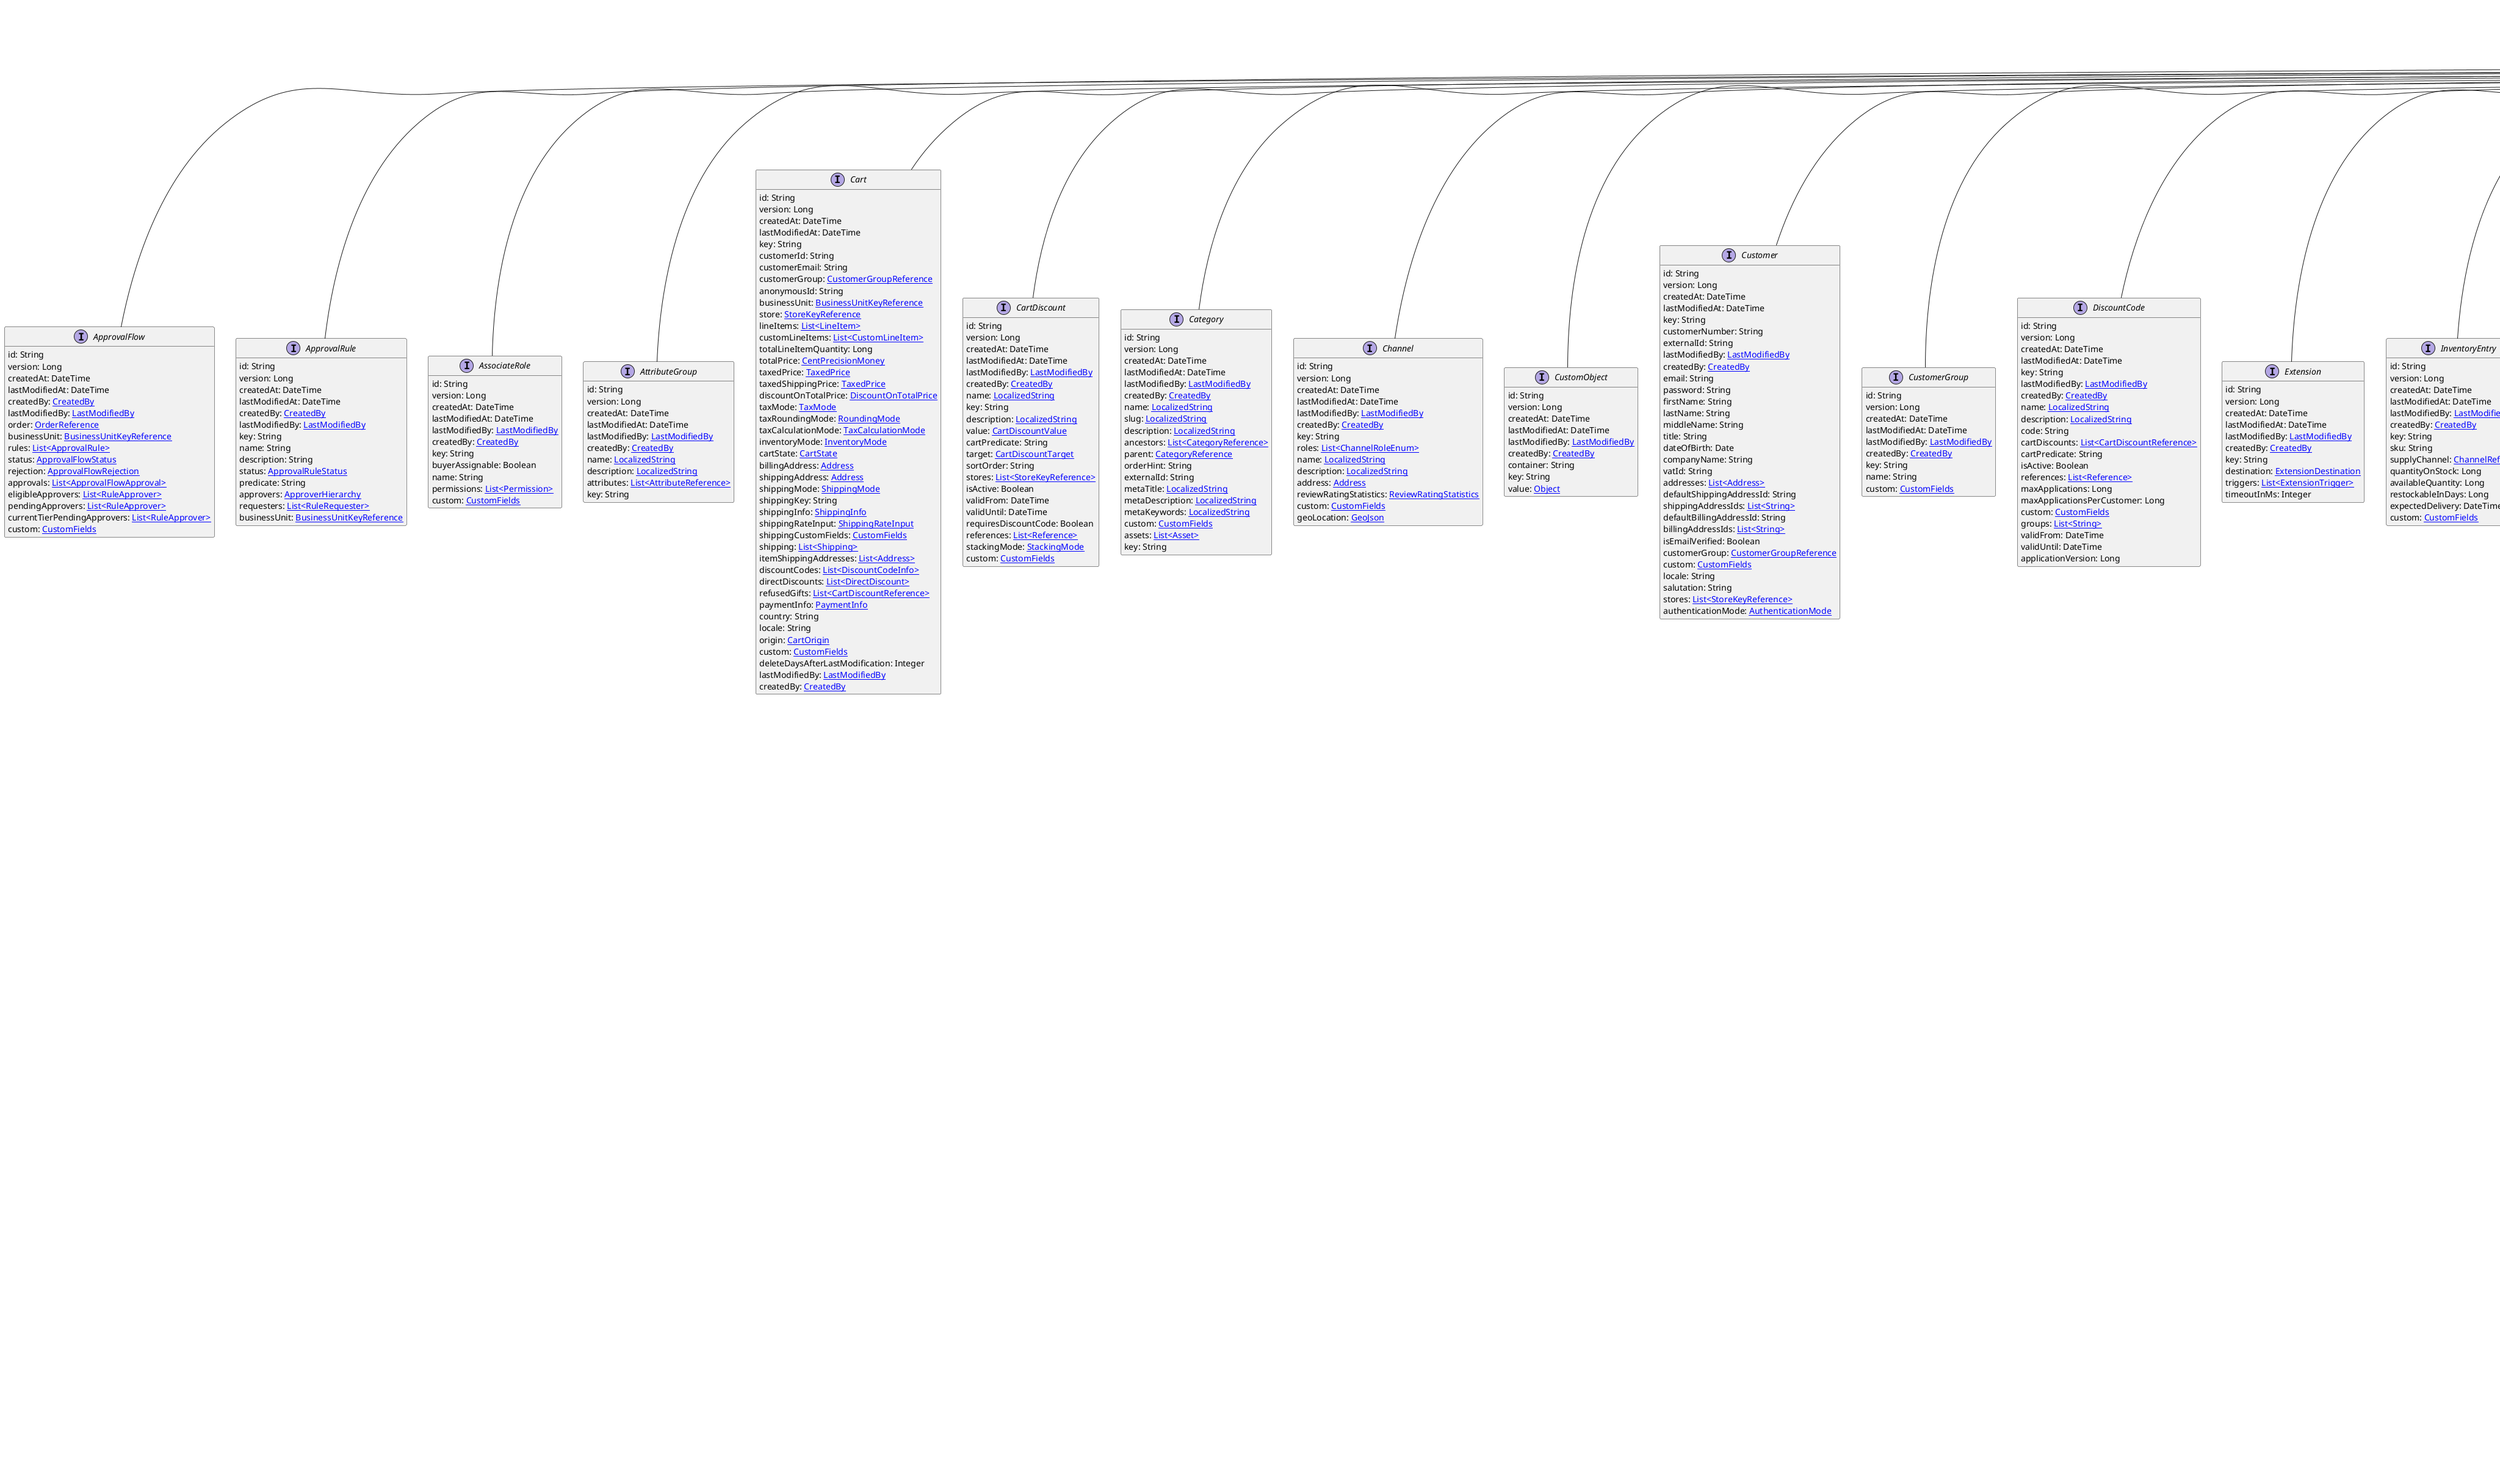@startuml

hide empty fields
hide empty methods
legend
|= |= line |
|<back:black>   </back>| inheritance |
|<back:green>   </back>| property reference |
|<back:blue>   </back>| discriminated class |
endlegend
interface BaseResource [[BaseResource.svg]]  {
    id: String
    version: Long
    createdAt: DateTime
    lastModifiedAt: DateTime
}

interface ApprovalFlow [[ApprovalFlow.svg]] extends BaseResource {
    id: String
    version: Long
    createdAt: DateTime
    lastModifiedAt: DateTime
    createdBy: [[CreatedBy.svg CreatedBy]]
    lastModifiedBy: [[LastModifiedBy.svg LastModifiedBy]]
    order: [[OrderReference.svg OrderReference]]
    businessUnit: [[BusinessUnitKeyReference.svg BusinessUnitKeyReference]]
    rules: [[ApprovalRule.svg List<ApprovalRule>]]
    status: [[ApprovalFlowStatus.svg ApprovalFlowStatus]]
    rejection: [[ApprovalFlowRejection.svg ApprovalFlowRejection]]
    approvals: [[ApprovalFlowApproval.svg List<ApprovalFlowApproval>]]
    eligibleApprovers: [[RuleApprover.svg List<RuleApprover>]]
    pendingApprovers: [[RuleApprover.svg List<RuleApprover>]]
    currentTierPendingApprovers: [[RuleApprover.svg List<RuleApprover>]]
    custom: [[CustomFields.svg CustomFields]]
}
interface ApprovalRule [[ApprovalRule.svg]] extends BaseResource {
    id: String
    version: Long
    createdAt: DateTime
    lastModifiedAt: DateTime
    createdBy: [[CreatedBy.svg CreatedBy]]
    lastModifiedBy: [[LastModifiedBy.svg LastModifiedBy]]
    key: String
    name: String
    description: String
    status: [[ApprovalRuleStatus.svg ApprovalRuleStatus]]
    predicate: String
    approvers: [[ApproverHierarchy.svg ApproverHierarchy]]
    requesters: [[RuleRequester.svg List<RuleRequester>]]
    businessUnit: [[BusinessUnitKeyReference.svg BusinessUnitKeyReference]]
}
interface AssociateRole [[AssociateRole.svg]] extends BaseResource {
    id: String
    version: Long
    createdAt: DateTime
    lastModifiedAt: DateTime
    lastModifiedBy: [[LastModifiedBy.svg LastModifiedBy]]
    createdBy: [[CreatedBy.svg CreatedBy]]
    key: String
    buyerAssignable: Boolean
    name: String
    permissions: [[Permission.svg List<Permission>]]
    custom: [[CustomFields.svg CustomFields]]
}
interface AttributeGroup [[AttributeGroup.svg]] extends BaseResource {
    id: String
    version: Long
    createdAt: DateTime
    lastModifiedAt: DateTime
    lastModifiedBy: [[LastModifiedBy.svg LastModifiedBy]]
    createdBy: [[CreatedBy.svg CreatedBy]]
    name: [[LocalizedString.svg LocalizedString]]
    description: [[LocalizedString.svg LocalizedString]]
    attributes: [[AttributeReference.svg List<AttributeReference>]]
    key: String
}
interface Cart [[Cart.svg]] extends BaseResource {
    id: String
    version: Long
    createdAt: DateTime
    lastModifiedAt: DateTime
    key: String
    customerId: String
    customerEmail: String
    customerGroup: [[CustomerGroupReference.svg CustomerGroupReference]]
    anonymousId: String
    businessUnit: [[BusinessUnitKeyReference.svg BusinessUnitKeyReference]]
    store: [[StoreKeyReference.svg StoreKeyReference]]
    lineItems: [[LineItem.svg List<LineItem>]]
    customLineItems: [[CustomLineItem.svg List<CustomLineItem>]]
    totalLineItemQuantity: Long
    totalPrice: [[CentPrecisionMoney.svg CentPrecisionMoney]]
    taxedPrice: [[TaxedPrice.svg TaxedPrice]]
    taxedShippingPrice: [[TaxedPrice.svg TaxedPrice]]
    discountOnTotalPrice: [[DiscountOnTotalPrice.svg DiscountOnTotalPrice]]
    taxMode: [[TaxMode.svg TaxMode]]
    taxRoundingMode: [[RoundingMode.svg RoundingMode]]
    taxCalculationMode: [[TaxCalculationMode.svg TaxCalculationMode]]
    inventoryMode: [[InventoryMode.svg InventoryMode]]
    cartState: [[CartState.svg CartState]]
    billingAddress: [[Address.svg Address]]
    shippingAddress: [[Address.svg Address]]
    shippingMode: [[ShippingMode.svg ShippingMode]]
    shippingKey: String
    shippingInfo: [[ShippingInfo.svg ShippingInfo]]
    shippingRateInput: [[ShippingRateInput.svg ShippingRateInput]]
    shippingCustomFields: [[CustomFields.svg CustomFields]]
    shipping: [[Shipping.svg List<Shipping>]]
    itemShippingAddresses: [[Address.svg List<Address>]]
    discountCodes: [[DiscountCodeInfo.svg List<DiscountCodeInfo>]]
    directDiscounts: [[DirectDiscount.svg List<DirectDiscount>]]
    refusedGifts: [[CartDiscountReference.svg List<CartDiscountReference>]]
    paymentInfo: [[PaymentInfo.svg PaymentInfo]]
    country: String
    locale: String
    origin: [[CartOrigin.svg CartOrigin]]
    custom: [[CustomFields.svg CustomFields]]
    deleteDaysAfterLastModification: Integer
    lastModifiedBy: [[LastModifiedBy.svg LastModifiedBy]]
    createdBy: [[CreatedBy.svg CreatedBy]]
}
interface CartDiscount [[CartDiscount.svg]] extends BaseResource {
    id: String
    version: Long
    createdAt: DateTime
    lastModifiedAt: DateTime
    lastModifiedBy: [[LastModifiedBy.svg LastModifiedBy]]
    createdBy: [[CreatedBy.svg CreatedBy]]
    name: [[LocalizedString.svg LocalizedString]]
    key: String
    description: [[LocalizedString.svg LocalizedString]]
    value: [[CartDiscountValue.svg CartDiscountValue]]
    cartPredicate: String
    target: [[CartDiscountTarget.svg CartDiscountTarget]]
    sortOrder: String
    stores: [[StoreKeyReference.svg List<StoreKeyReference>]]
    isActive: Boolean
    validFrom: DateTime
    validUntil: DateTime
    requiresDiscountCode: Boolean
    references: [[Reference.svg List<Reference>]]
    stackingMode: [[StackingMode.svg StackingMode]]
    custom: [[CustomFields.svg CustomFields]]
}
interface Category [[Category.svg]] extends BaseResource {
    id: String
    version: Long
    createdAt: DateTime
    lastModifiedAt: DateTime
    lastModifiedBy: [[LastModifiedBy.svg LastModifiedBy]]
    createdBy: [[CreatedBy.svg CreatedBy]]
    name: [[LocalizedString.svg LocalizedString]]
    slug: [[LocalizedString.svg LocalizedString]]
    description: [[LocalizedString.svg LocalizedString]]
    ancestors: [[CategoryReference.svg List<CategoryReference>]]
    parent: [[CategoryReference.svg CategoryReference]]
    orderHint: String
    externalId: String
    metaTitle: [[LocalizedString.svg LocalizedString]]
    metaDescription: [[LocalizedString.svg LocalizedString]]
    metaKeywords: [[LocalizedString.svg LocalizedString]]
    custom: [[CustomFields.svg CustomFields]]
    assets: [[Asset.svg List<Asset>]]
    key: String
}
interface Channel [[Channel.svg]] extends BaseResource {
    id: String
    version: Long
    createdAt: DateTime
    lastModifiedAt: DateTime
    lastModifiedBy: [[LastModifiedBy.svg LastModifiedBy]]
    createdBy: [[CreatedBy.svg CreatedBy]]
    key: String
    roles: [[ChannelRoleEnum.svg List<ChannelRoleEnum>]]
    name: [[LocalizedString.svg LocalizedString]]
    description: [[LocalizedString.svg LocalizedString]]
    address: [[Address.svg Address]]
    reviewRatingStatistics: [[ReviewRatingStatistics.svg ReviewRatingStatistics]]
    custom: [[CustomFields.svg CustomFields]]
    geoLocation: [[GeoJson.svg GeoJson]]
}
interface CustomObject [[CustomObject.svg]] extends BaseResource {
    id: String
    version: Long
    createdAt: DateTime
    lastModifiedAt: DateTime
    lastModifiedBy: [[LastModifiedBy.svg LastModifiedBy]]
    createdBy: [[CreatedBy.svg CreatedBy]]
    container: String
    key: String
    value: [[Object.svg Object]]
}
interface Customer [[Customer.svg]] extends BaseResource {
    id: String
    version: Long
    createdAt: DateTime
    lastModifiedAt: DateTime
    key: String
    customerNumber: String
    externalId: String
    lastModifiedBy: [[LastModifiedBy.svg LastModifiedBy]]
    createdBy: [[CreatedBy.svg CreatedBy]]
    email: String
    password: String
    firstName: String
    lastName: String
    middleName: String
    title: String
    dateOfBirth: Date
    companyName: String
    vatId: String
    addresses: [[Address.svg List<Address>]]
    defaultShippingAddressId: String
    shippingAddressIds: [[String.svg List<String>]]
    defaultBillingAddressId: String
    billingAddressIds: [[String.svg List<String>]]
    isEmailVerified: Boolean
    customerGroup: [[CustomerGroupReference.svg CustomerGroupReference]]
    custom: [[CustomFields.svg CustomFields]]
    locale: String
    salutation: String
    stores: [[StoreKeyReference.svg List<StoreKeyReference>]]
    authenticationMode: [[AuthenticationMode.svg AuthenticationMode]]
}
interface CustomerGroup [[CustomerGroup.svg]] extends BaseResource {
    id: String
    version: Long
    createdAt: DateTime
    lastModifiedAt: DateTime
    lastModifiedBy: [[LastModifiedBy.svg LastModifiedBy]]
    createdBy: [[CreatedBy.svg CreatedBy]]
    key: String
    name: String
    custom: [[CustomFields.svg CustomFields]]
}
interface DiscountCode [[DiscountCode.svg]] extends BaseResource {
    id: String
    version: Long
    createdAt: DateTime
    lastModifiedAt: DateTime
    key: String
    lastModifiedBy: [[LastModifiedBy.svg LastModifiedBy]]
    createdBy: [[CreatedBy.svg CreatedBy]]
    name: [[LocalizedString.svg LocalizedString]]
    description: [[LocalizedString.svg LocalizedString]]
    code: String
    cartDiscounts: [[CartDiscountReference.svg List<CartDiscountReference>]]
    cartPredicate: String
    isActive: Boolean
    references: [[Reference.svg List<Reference>]]
    maxApplications: Long
    maxApplicationsPerCustomer: Long
    custom: [[CustomFields.svg CustomFields]]
    groups: [[String.svg List<String>]]
    validFrom: DateTime
    validUntil: DateTime
    applicationVersion: Long
}
interface Extension [[Extension.svg]] extends BaseResource {
    id: String
    version: Long
    createdAt: DateTime
    lastModifiedAt: DateTime
    lastModifiedBy: [[LastModifiedBy.svg LastModifiedBy]]
    createdBy: [[CreatedBy.svg CreatedBy]]
    key: String
    destination: [[ExtensionDestination.svg ExtensionDestination]]
    triggers: [[ExtensionTrigger.svg List<ExtensionTrigger>]]
    timeoutInMs: Integer
}
interface InventoryEntry [[InventoryEntry.svg]] extends BaseResource {
    id: String
    version: Long
    createdAt: DateTime
    lastModifiedAt: DateTime
    lastModifiedBy: [[LastModifiedBy.svg LastModifiedBy]]
    createdBy: [[CreatedBy.svg CreatedBy]]
    key: String
    sku: String
    supplyChannel: [[ChannelReference.svg ChannelReference]]
    quantityOnStock: Long
    availableQuantity: Long
    restockableInDays: Long
    expectedDelivery: DateTime
    custom: [[CustomFields.svg CustomFields]]
}
interface Order [[Order.svg]] extends BaseResource {
    id: String
    version: Long
    createdAt: DateTime
    lastModifiedAt: DateTime
    orderNumber: String
    purchaseOrderNumber: String
    customerId: String
    customerEmail: String
    customerGroup: [[CustomerGroupReference.svg CustomerGroupReference]]
    anonymousId: String
    businessUnit: [[BusinessUnitKeyReference.svg BusinessUnitKeyReference]]
    store: [[StoreKeyReference.svg StoreKeyReference]]
    lineItems: [[LineItem.svg List<LineItem>]]
    customLineItems: [[CustomLineItem.svg List<CustomLineItem>]]
    totalPrice: [[TypedMoney.svg TypedMoney]]
    taxedPrice: [[TaxedPrice.svg TaxedPrice]]
    taxedShippingPrice: [[TaxedPrice.svg TaxedPrice]]
    discountOnTotalPrice: [[DiscountOnTotalPrice.svg DiscountOnTotalPrice]]
    taxMode: [[TaxMode.svg TaxMode]]
    taxRoundingMode: [[RoundingMode.svg RoundingMode]]
    taxCalculationMode: [[TaxCalculationMode.svg TaxCalculationMode]]
    inventoryMode: [[InventoryMode.svg InventoryMode]]
    billingAddress: [[Address.svg Address]]
    shippingAddress: [[Address.svg Address]]
    shippingMode: [[ShippingMode.svg ShippingMode]]
    shippingKey: String
    shippingInfo: [[ShippingInfo.svg ShippingInfo]]
    shippingRateInput: [[ShippingRateInput.svg ShippingRateInput]]
    shippingCustomFields: [[CustomFields.svg CustomFields]]
    shipping: [[Shipping.svg List<Shipping>]]
    itemShippingAddresses: [[Address.svg List<Address>]]
    discountCodes: [[DiscountCodeInfo.svg List<DiscountCodeInfo>]]
    directDiscounts: [[DirectDiscount.svg List<DirectDiscount>]]
    refusedGifts: [[CartDiscountReference.svg List<CartDiscountReference>]]
    paymentInfo: [[PaymentInfo.svg PaymentInfo]]
    country: String
    locale: String
    origin: [[CartOrigin.svg CartOrigin]]
    cart: [[CartReference.svg CartReference]]
    quote: [[QuoteReference.svg QuoteReference]]
    orderState: [[OrderState.svg OrderState]]
    shipmentState: [[ShipmentState.svg ShipmentState]]
    paymentState: [[PaymentState.svg PaymentState]]
    state: [[StateReference.svg StateReference]]
    syncInfo: [[SyncInfo.svg List<SyncInfo>]]
    returnInfo: [[ReturnInfo.svg List<ReturnInfo>]]
    lastMessageSequenceNumber: Long
    custom: [[CustomFields.svg CustomFields]]
    completedAt: DateTime
    lastModifiedBy: [[LastModifiedBy.svg LastModifiedBy]]
    createdBy: [[CreatedBy.svg CreatedBy]]
}
interface OrderEdit [[OrderEdit.svg]] extends BaseResource {
    id: String
    version: Long
    createdAt: DateTime
    lastModifiedAt: DateTime
    key: String
    resource: [[OrderReference.svg OrderReference]]
    stagedActions: [[StagedOrderUpdateAction.svg List<StagedOrderUpdateAction>]]
    result: [[OrderEditResult.svg OrderEditResult]]
    comment: String
    custom: [[CustomFields.svg CustomFields]]
    lastModifiedBy: [[LastModifiedBy.svg LastModifiedBy]]
    createdBy: [[CreatedBy.svg CreatedBy]]
}
interface Payment [[Payment.svg]] extends BaseResource {
    id: String
    version: Long
    createdAt: DateTime
    lastModifiedAt: DateTime
    lastModifiedBy: [[LastModifiedBy.svg LastModifiedBy]]
    createdBy: [[CreatedBy.svg CreatedBy]]
    customer: [[CustomerReference.svg CustomerReference]]
    anonymousId: String
    externalId: String
    interfaceId: String
    amountPlanned: [[CentPrecisionMoney.svg CentPrecisionMoney]]
    amountAuthorized: [[TypedMoney.svg TypedMoney]]
    authorizedUntil: String
    amountPaid: [[TypedMoney.svg TypedMoney]]
    amountRefunded: [[TypedMoney.svg TypedMoney]]
    paymentMethodInfo: [[PaymentMethodInfo.svg PaymentMethodInfo]]
    paymentStatus: [[PaymentStatus.svg PaymentStatus]]
    transactions: [[Transaction.svg List<Transaction>]]
    interfaceInteractions: [[CustomFields.svg List<CustomFields>]]
    custom: [[CustomFields.svg CustomFields]]
    key: String
}
interface Product [[Product.svg]] extends BaseResource {
    id: String
    version: Long
    createdAt: DateTime
    lastModifiedAt: DateTime
    lastModifiedBy: [[LastModifiedBy.svg LastModifiedBy]]
    createdBy: [[CreatedBy.svg CreatedBy]]
    key: String
    productType: [[ProductTypeReference.svg ProductTypeReference]]
    masterData: [[ProductCatalogData.svg ProductCatalogData]]
    taxCategory: [[TaxCategoryReference.svg TaxCategoryReference]]
    state: [[StateReference.svg StateReference]]
    reviewRatingStatistics: [[ReviewRatingStatistics.svg ReviewRatingStatistics]]
    priceMode: [[ProductPriceModeEnum.svg ProductPriceModeEnum]]
}
interface ProductDiscount [[ProductDiscount.svg]] extends BaseResource {
    id: String
    version: Long
    createdAt: DateTime
    lastModifiedAt: DateTime
    lastModifiedBy: [[LastModifiedBy.svg LastModifiedBy]]
    createdBy: [[CreatedBy.svg CreatedBy]]
    name: [[LocalizedString.svg LocalizedString]]
    key: String
    description: [[LocalizedString.svg LocalizedString]]
    value: [[ProductDiscountValue.svg ProductDiscountValue]]
    predicate: String
    sortOrder: String
    isActive: Boolean
    references: [[Reference.svg List<Reference>]]
    validFrom: DateTime
    validUntil: DateTime
}
interface ProductProjection [[ProductProjection.svg]] extends BaseResource {
    id: String
    version: Long
    createdAt: DateTime
    lastModifiedAt: DateTime
    key: String
    productType: [[ProductTypeReference.svg ProductTypeReference]]
    name: [[LocalizedString.svg LocalizedString]]
    description: [[LocalizedString.svg LocalizedString]]
    slug: [[LocalizedString.svg LocalizedString]]
    categories: [[CategoryReference.svg List<CategoryReference>]]
    categoryOrderHints: [[CategoryOrderHints.svg CategoryOrderHints]]
    metaTitle: [[LocalizedString.svg LocalizedString]]
    metaDescription: [[LocalizedString.svg LocalizedString]]
    metaKeywords: [[LocalizedString.svg LocalizedString]]
    searchKeywords: [[SearchKeywords.svg SearchKeywords]]
    hasStagedChanges: Boolean
    published: Boolean
    masterVariant: [[ProductVariant.svg ProductVariant]]
    variants: [[ProductVariant.svg List<ProductVariant>]]
    taxCategory: [[TaxCategoryReference.svg TaxCategoryReference]]
    state: [[StateReference.svg StateReference]]
    reviewRatingStatistics: [[ReviewRatingStatistics.svg ReviewRatingStatistics]]
    priceMode: [[ProductPriceModeEnum.svg ProductPriceModeEnum]]
}
interface ProductSelection [[ProductSelection.svg]] extends BaseResource {
    id: String
    version: Long
    createdAt: DateTime
    lastModifiedAt: DateTime
    lastModifiedBy: [[LastModifiedBy.svg LastModifiedBy]]
    createdBy: [[CreatedBy.svg CreatedBy]]
    key: String
    name: [[LocalizedString.svg LocalizedString]]
    productCount: Integer
    type: [[ProductSelectionTypeEnum.svg ProductSelectionTypeEnum]]
    mode: [[ProductSelectionMode.svg ProductSelectionMode]]
    custom: [[CustomFields.svg CustomFields]]
}
interface ProductTailoring [[ProductTailoring.svg]] extends BaseResource {
    id: String
    version: Long
    createdAt: DateTime
    lastModifiedAt: DateTime
    lastModifiedBy: [[LastModifiedBy.svg LastModifiedBy]]
    createdBy: [[CreatedBy.svg CreatedBy]]
    key: String
    store: [[StoreKeyReference.svg StoreKeyReference]]
    product: [[ProductReference.svg ProductReference]]
    published: Boolean
    current: [[ProductTailoringData.svg ProductTailoringData]]
    staged: [[ProductTailoringData.svg ProductTailoringData]]
    hasStagedChanges: Boolean
}
interface ProductType [[ProductType.svg]] extends BaseResource {
    id: String
    version: Long
    createdAt: DateTime
    lastModifiedAt: DateTime
    lastModifiedBy: [[LastModifiedBy.svg LastModifiedBy]]
    createdBy: [[CreatedBy.svg CreatedBy]]
    key: String
    name: String
    description: String
    attributes: [[AttributeDefinition.svg List<AttributeDefinition>]]
}
interface Quote [[Quote.svg]] extends BaseResource {
    id: String
    version: Long
    createdAt: DateTime
    lastModifiedAt: DateTime
    key: String
    lastModifiedBy: [[LastModifiedBy.svg LastModifiedBy]]
    createdBy: [[CreatedBy.svg CreatedBy]]
    quoteRequest: [[QuoteRequestReference.svg QuoteRequestReference]]
    stagedQuote: [[StagedQuoteReference.svg StagedQuoteReference]]
    customer: [[CustomerReference.svg CustomerReference]]
    customerGroup: [[CustomerGroupReference.svg CustomerGroupReference]]
    validTo: DateTime
    sellerComment: String
    buyerComment: String
    store: [[StoreKeyReference.svg StoreKeyReference]]
    lineItems: [[LineItem.svg List<LineItem>]]
    customLineItems: [[CustomLineItem.svg List<CustomLineItem>]]
    totalPrice: [[TypedMoney.svg TypedMoney]]
    taxedPrice: [[TaxedPrice.svg TaxedPrice]]
    shippingAddress: [[Address.svg Address]]
    billingAddress: [[Address.svg Address]]
    inventoryMode: [[InventoryMode.svg InventoryMode]]
    taxMode: [[TaxMode.svg TaxMode]]
    taxRoundingMode: [[RoundingMode.svg RoundingMode]]
    taxCalculationMode: [[TaxCalculationMode.svg TaxCalculationMode]]
    country: String
    shippingInfo: [[ShippingInfo.svg ShippingInfo]]
    paymentInfo: [[PaymentInfo.svg PaymentInfo]]
    shippingRateInput: [[ShippingRateInput.svg ShippingRateInput]]
    itemShippingAddresses: [[Address.svg List<Address>]]
    directDiscounts: [[DirectDiscount.svg List<DirectDiscount>]]
    custom: [[CustomFields.svg CustomFields]]
    quoteState: [[QuoteState.svg QuoteState]]
    state: [[StateReference.svg StateReference]]
    purchaseOrderNumber: String
    businessUnit: [[BusinessUnitKeyReference.svg BusinessUnitKeyReference]]
}
interface QuoteRequest [[QuoteRequest.svg]] extends BaseResource {
    id: String
    version: Long
    createdAt: DateTime
    lastModifiedAt: DateTime
    key: String
    lastModifiedBy: [[LastModifiedBy.svg LastModifiedBy]]
    createdBy: [[CreatedBy.svg CreatedBy]]
    quoteRequestState: [[QuoteRequestState.svg QuoteRequestState]]
    comment: String
    customer: [[CustomerReference.svg CustomerReference]]
    customerGroup: [[CustomerGroupReference.svg CustomerGroupReference]]
    store: [[StoreKeyReference.svg StoreKeyReference]]
    lineItems: [[LineItem.svg List<LineItem>]]
    customLineItems: [[CustomLineItem.svg List<CustomLineItem>]]
    totalPrice: [[TypedMoney.svg TypedMoney]]
    taxedPrice: [[TaxedPrice.svg TaxedPrice]]
    shippingAddress: [[Address.svg Address]]
    billingAddress: [[Address.svg Address]]
    inventoryMode: [[InventoryMode.svg InventoryMode]]
    taxMode: [[TaxMode.svg TaxMode]]
    taxRoundingMode: [[RoundingMode.svg RoundingMode]]
    taxCalculationMode: [[TaxCalculationMode.svg TaxCalculationMode]]
    country: String
    shippingInfo: [[ShippingInfo.svg ShippingInfo]]
    paymentInfo: [[PaymentInfo.svg PaymentInfo]]
    shippingRateInput: [[ShippingRateInput.svg ShippingRateInput]]
    itemShippingAddresses: [[Address.svg List<Address>]]
    directDiscounts: [[DirectDiscount.svg List<DirectDiscount>]]
    custom: [[CustomFields.svg CustomFields]]
    state: [[StateReference.svg StateReference]]
    purchaseOrderNumber: String
    cart: [[CartReference.svg CartReference]]
    businessUnit: [[BusinessUnitKeyReference.svg BusinessUnitKeyReference]]
}
interface Review [[Review.svg]] extends BaseResource {
    id: String
    version: Long
    createdAt: DateTime
    lastModifiedAt: DateTime
    lastModifiedBy: [[LastModifiedBy.svg LastModifiedBy]]
    createdBy: [[CreatedBy.svg CreatedBy]]
    key: String
    uniquenessValue: String
    locale: String
    authorName: String
    title: String
    text: String
    target: [[Object.svg Object]]
    includedInStatistics: Boolean
    rating: Integer
    state: [[StateReference.svg StateReference]]
    customer: [[CustomerReference.svg CustomerReference]]
    custom: [[CustomFields.svg CustomFields]]
}
interface ShippingMethod [[ShippingMethod.svg]] extends BaseResource {
    id: String
    version: Long
    createdAt: DateTime
    lastModifiedAt: DateTime
    lastModifiedBy: [[LastModifiedBy.svg LastModifiedBy]]
    createdBy: [[CreatedBy.svg CreatedBy]]
    key: String
    name: String
    localizedName: [[LocalizedString.svg LocalizedString]]
    description: String
    localizedDescription: [[LocalizedString.svg LocalizedString]]
    taxCategory: [[TaxCategoryReference.svg TaxCategoryReference]]
    zoneRates: [[ZoneRate.svg List<ZoneRate>]]
    isDefault: Boolean
    predicate: String
    custom: [[CustomFields.svg CustomFields]]
}
interface ShoppingList [[ShoppingList.svg]] extends BaseResource {
    id: String
    version: Long
    createdAt: DateTime
    lastModifiedAt: DateTime
    name: [[LocalizedString.svg LocalizedString]]
    key: String
    customer: [[CustomerReference.svg CustomerReference]]
    slug: [[LocalizedString.svg LocalizedString]]
    description: [[LocalizedString.svg LocalizedString]]
    lineItems: [[ShoppingListLineItem.svg List<ShoppingListLineItem>]]
    textLineItems: [[TextLineItem.svg List<TextLineItem>]]
    deleteDaysAfterLastModification: Long
    anonymousId: String
    store: [[StoreKeyReference.svg StoreKeyReference]]
    custom: [[CustomFields.svg CustomFields]]
    lastModifiedBy: [[LastModifiedBy.svg LastModifiedBy]]
    createdBy: [[CreatedBy.svg CreatedBy]]
}
interface StagedOrder [[StagedOrder.svg]] extends Order {
    id: String
    version: Long
    createdAt: DateTime
    lastModifiedAt: DateTime
    orderNumber: String
    purchaseOrderNumber: String
    customerId: String
    customerEmail: String
    customerGroup: [[CustomerGroupReference.svg CustomerGroupReference]]
    anonymousId: String
    businessUnit: [[BusinessUnitKeyReference.svg BusinessUnitKeyReference]]
    store: [[StoreKeyReference.svg StoreKeyReference]]
    lineItems: [[LineItem.svg List<LineItem>]]
    customLineItems: [[CustomLineItem.svg List<CustomLineItem>]]
    totalPrice: [[TypedMoney.svg TypedMoney]]
    taxedPrice: [[TaxedPrice.svg TaxedPrice]]
    taxedShippingPrice: [[TaxedPrice.svg TaxedPrice]]
    discountOnTotalPrice: [[DiscountOnTotalPrice.svg DiscountOnTotalPrice]]
    taxMode: [[TaxMode.svg TaxMode]]
    taxRoundingMode: [[RoundingMode.svg RoundingMode]]
    taxCalculationMode: [[TaxCalculationMode.svg TaxCalculationMode]]
    inventoryMode: [[InventoryMode.svg InventoryMode]]
    billingAddress: [[Address.svg Address]]
    shippingAddress: [[Address.svg Address]]
    shippingMode: [[ShippingMode.svg ShippingMode]]
    shippingKey: String
    shippingInfo: [[ShippingInfo.svg ShippingInfo]]
    shippingRateInput: [[ShippingRateInput.svg ShippingRateInput]]
    shippingCustomFields: [[CustomFields.svg CustomFields]]
    shipping: [[Shipping.svg List<Shipping>]]
    itemShippingAddresses: [[Address.svg List<Address>]]
    discountCodes: [[DiscountCodeInfo.svg List<DiscountCodeInfo>]]
    directDiscounts: [[DirectDiscount.svg List<DirectDiscount>]]
    refusedGifts: [[CartDiscountReference.svg List<CartDiscountReference>]]
    paymentInfo: [[PaymentInfo.svg PaymentInfo]]
    country: String
    locale: String
    origin: [[CartOrigin.svg CartOrigin]]
    cart: [[CartReference.svg CartReference]]
    quote: [[QuoteReference.svg QuoteReference]]
    orderState: [[OrderState.svg OrderState]]
    shipmentState: [[ShipmentState.svg ShipmentState]]
    paymentState: [[PaymentState.svg PaymentState]]
    state: [[StateReference.svg StateReference]]
    syncInfo: [[SyncInfo.svg List<SyncInfo>]]
    returnInfo: [[ReturnInfo.svg List<ReturnInfo>]]
    lastMessageSequenceNumber: Long
    custom: [[CustomFields.svg CustomFields]]
    completedAt: DateTime
    lastModifiedBy: [[LastModifiedBy.svg LastModifiedBy]]
    createdBy: [[CreatedBy.svg CreatedBy]]
}
interface StagedQuote [[StagedQuote.svg]] extends BaseResource {
    id: String
    version: Long
    createdAt: DateTime
    lastModifiedAt: DateTime
    key: String
    lastModifiedBy: [[LastModifiedBy.svg LastModifiedBy]]
    createdBy: [[CreatedBy.svg CreatedBy]]
    stagedQuoteState: [[StagedQuoteState.svg StagedQuoteState]]
    customer: [[CustomerReference.svg CustomerReference]]
    quoteRequest: [[QuoteRequestReference.svg QuoteRequestReference]]
    quotationCart: [[CartReference.svg CartReference]]
    validTo: DateTime
    sellerComment: String
    custom: [[CustomFields.svg CustomFields]]
    state: [[StateReference.svg StateReference]]
    purchaseOrderNumber: String
    businessUnit: [[BusinessUnitKeyReference.svg BusinessUnitKeyReference]]
    store: [[StoreKeyReference.svg StoreKeyReference]]
}
interface StandalonePrice [[StandalonePrice.svg]] extends BaseResource {
    id: String
    version: Long
    createdAt: DateTime
    lastModifiedAt: DateTime
    lastModifiedBy: [[LastModifiedBy.svg LastModifiedBy]]
    createdBy: [[CreatedBy.svg CreatedBy]]
    key: String
    sku: String
    value: [[TypedMoney.svg TypedMoney]]
    country: String
    customerGroup: [[CustomerGroupReference.svg CustomerGroupReference]]
    channel: [[ChannelReference.svg ChannelReference]]
    validFrom: DateTime
    validUntil: DateTime
    tiers: [[PriceTier.svg List<PriceTier>]]
    discounted: [[DiscountedPrice.svg DiscountedPrice]]
    custom: [[CustomFields.svg CustomFields]]
    staged: [[StagedStandalonePrice.svg StagedStandalonePrice]]
    active: Boolean
}
interface State [[State.svg]] extends BaseResource {
    id: String
    version: Long
    createdAt: DateTime
    lastModifiedAt: DateTime
    lastModifiedBy: [[LastModifiedBy.svg LastModifiedBy]]
    createdBy: [[CreatedBy.svg CreatedBy]]
    key: String
    type: [[StateTypeEnum.svg StateTypeEnum]]
    name: [[LocalizedString.svg LocalizedString]]
    description: [[LocalizedString.svg LocalizedString]]
    initial: Boolean
    builtIn: Boolean
    roles: [[StateRoleEnum.svg List<StateRoleEnum>]]
    transitions: [[StateReference.svg List<StateReference>]]
}
interface Store [[Store.svg]] extends BaseResource {
    id: String
    version: Long
    createdAt: DateTime
    lastModifiedAt: DateTime
    lastModifiedBy: [[LastModifiedBy.svg LastModifiedBy]]
    createdBy: [[CreatedBy.svg CreatedBy]]
    key: String
    name: [[LocalizedString.svg LocalizedString]]
    languages: [[String.svg List<String>]]
    countries: [[StoreCountry.svg List<StoreCountry>]]
    distributionChannels: [[ChannelReference.svg List<ChannelReference>]]
    supplyChannels: [[ChannelReference.svg List<ChannelReference>]]
    productSelections: [[ProductSelectionSetting.svg List<ProductSelectionSetting>]]
    custom: [[CustomFields.svg CustomFields]]
}
interface Subscription [[Subscription.svg]] extends BaseResource {
    id: String
    version: Long
    createdAt: DateTime
    lastModifiedAt: DateTime
    lastModifiedBy: [[LastModifiedBy.svg LastModifiedBy]]
    createdBy: [[CreatedBy.svg CreatedBy]]
    changes: [[ChangeSubscription.svg List<ChangeSubscription>]]
    destination: [[Destination.svg Destination]]
    key: String
    messages: [[MessageSubscription.svg List<MessageSubscription>]]
    format: [[DeliveryFormat.svg DeliveryFormat]]
    status: [[SubscriptionHealthStatus.svg SubscriptionHealthStatus]]
}
interface TaxCategory [[TaxCategory.svg]] extends BaseResource {
    id: String
    version: Long
    createdAt: DateTime
    lastModifiedAt: DateTime
    lastModifiedBy: [[LastModifiedBy.svg LastModifiedBy]]
    createdBy: [[CreatedBy.svg CreatedBy]]
    name: String
    description: String
    rates: [[TaxRate.svg List<TaxRate>]]
    key: String
}
interface Type [[Type.svg]] extends BaseResource {
    id: String
    version: Long
    createdAt: DateTime
    lastModifiedAt: DateTime
    lastModifiedBy: [[LastModifiedBy.svg LastModifiedBy]]
    createdBy: [[CreatedBy.svg CreatedBy]]
    key: String
    name: [[LocalizedString.svg LocalizedString]]
    description: [[LocalizedString.svg LocalizedString]]
    resourceTypeIds: [[ResourceTypeId.svg List<ResourceTypeId>]]
    fieldDefinitions: [[FieldDefinition.svg List<FieldDefinition>]]
}
interface Zone [[Zone.svg]] extends BaseResource {
    id: String
    version: Long
    createdAt: DateTime
    lastModifiedAt: DateTime
    lastModifiedBy: [[LastModifiedBy.svg LastModifiedBy]]
    createdBy: [[CreatedBy.svg CreatedBy]]
    key: String
    name: String
    description: String
    locations: [[Location.svg List<Location>]]
}
interface ApprovalFlowApprovedMessage [[ApprovalFlowApprovedMessage.svg]]  {
    id: String
    version: Long
    createdAt: DateTime
    lastModifiedAt: DateTime
    lastModifiedBy: [[LastModifiedBy.svg LastModifiedBy]]
    createdBy: [[CreatedBy.svg CreatedBy]]
    sequenceNumber: Long
    resource: [[Reference.svg Reference]]
    resourceVersion: Long
    type: String
    resourceUserProvidedIdentifiers: [[UserProvidedIdentifiers.svg UserProvidedIdentifiers]]
    associate: [[CustomerReference.svg CustomerReference]]
    order: [[OrderReference.svg OrderReference]]
}
interface ApprovalFlowCompletedMessage [[ApprovalFlowCompletedMessage.svg]]  {
    id: String
    version: Long
    createdAt: DateTime
    lastModifiedAt: DateTime
    lastModifiedBy: [[LastModifiedBy.svg LastModifiedBy]]
    createdBy: [[CreatedBy.svg CreatedBy]]
    sequenceNumber: Long
    resource: [[Reference.svg Reference]]
    resourceVersion: Long
    type: String
    resourceUserProvidedIdentifiers: [[UserProvidedIdentifiers.svg UserProvidedIdentifiers]]
    status: [[ApprovalFlowStatus.svg ApprovalFlowStatus]]
    order: [[OrderReference.svg OrderReference]]
}
interface ApprovalFlowCreatedMessage [[ApprovalFlowCreatedMessage.svg]]  {
    id: String
    version: Long
    createdAt: DateTime
    lastModifiedAt: DateTime
    lastModifiedBy: [[LastModifiedBy.svg LastModifiedBy]]
    createdBy: [[CreatedBy.svg CreatedBy]]
    sequenceNumber: Long
    resource: [[Reference.svg Reference]]
    resourceVersion: Long
    type: String
    resourceUserProvidedIdentifiers: [[UserProvidedIdentifiers.svg UserProvidedIdentifiers]]
    approvalFlow: [[ApprovalFlow.svg ApprovalFlow]]
}
interface ApprovalFlowRejectedMessage [[ApprovalFlowRejectedMessage.svg]]  {
    id: String
    version: Long
    createdAt: DateTime
    lastModifiedAt: DateTime
    lastModifiedBy: [[LastModifiedBy.svg LastModifiedBy]]
    createdBy: [[CreatedBy.svg CreatedBy]]
    sequenceNumber: Long
    resource: [[Reference.svg Reference]]
    resourceVersion: Long
    type: String
    resourceUserProvidedIdentifiers: [[UserProvidedIdentifiers.svg UserProvidedIdentifiers]]
    associate: [[CustomerReference.svg CustomerReference]]
    rejectionReason: String
    order: [[OrderReference.svg OrderReference]]
}
interface ApprovalRuleApproversSetMessage [[ApprovalRuleApproversSetMessage.svg]]  {
    id: String
    version: Long
    createdAt: DateTime
    lastModifiedAt: DateTime
    lastModifiedBy: [[LastModifiedBy.svg LastModifiedBy]]
    createdBy: [[CreatedBy.svg CreatedBy]]
    sequenceNumber: Long
    resource: [[Reference.svg Reference]]
    resourceVersion: Long
    type: String
    resourceUserProvidedIdentifiers: [[UserProvidedIdentifiers.svg UserProvidedIdentifiers]]
    approvers: [[ApproverHierarchy.svg ApproverHierarchy]]
    oldApprovers: [[ApproverHierarchy.svg ApproverHierarchy]]
}
interface ApprovalRuleCreatedMessage [[ApprovalRuleCreatedMessage.svg]]  {
    id: String
    version: Long
    createdAt: DateTime
    lastModifiedAt: DateTime
    lastModifiedBy: [[LastModifiedBy.svg LastModifiedBy]]
    createdBy: [[CreatedBy.svg CreatedBy]]
    sequenceNumber: Long
    resource: [[Reference.svg Reference]]
    resourceVersion: Long
    type: String
    resourceUserProvidedIdentifiers: [[UserProvidedIdentifiers.svg UserProvidedIdentifiers]]
    approvalRule: [[ApprovalRule.svg ApprovalRule]]
}
interface ApprovalRuleDescriptionSetMessage [[ApprovalRuleDescriptionSetMessage.svg]]  {
    id: String
    version: Long
    createdAt: DateTime
    lastModifiedAt: DateTime
    lastModifiedBy: [[LastModifiedBy.svg LastModifiedBy]]
    createdBy: [[CreatedBy.svg CreatedBy]]
    sequenceNumber: Long
    resource: [[Reference.svg Reference]]
    resourceVersion: Long
    type: String
    resourceUserProvidedIdentifiers: [[UserProvidedIdentifiers.svg UserProvidedIdentifiers]]
    description: String
    oldDescription: String
}
interface ApprovalRuleKeySetMessage [[ApprovalRuleKeySetMessage.svg]]  {
    id: String
    version: Long
    createdAt: DateTime
    lastModifiedAt: DateTime
    lastModifiedBy: [[LastModifiedBy.svg LastModifiedBy]]
    createdBy: [[CreatedBy.svg CreatedBy]]
    sequenceNumber: Long
    resource: [[Reference.svg Reference]]
    resourceVersion: Long
    type: String
    resourceUserProvidedIdentifiers: [[UserProvidedIdentifiers.svg UserProvidedIdentifiers]]
    key: String
    oldKey: String
}
interface ApprovalRuleNameSetMessage [[ApprovalRuleNameSetMessage.svg]]  {
    id: String
    version: Long
    createdAt: DateTime
    lastModifiedAt: DateTime
    lastModifiedBy: [[LastModifiedBy.svg LastModifiedBy]]
    createdBy: [[CreatedBy.svg CreatedBy]]
    sequenceNumber: Long
    resource: [[Reference.svg Reference]]
    resourceVersion: Long
    type: String
    resourceUserProvidedIdentifiers: [[UserProvidedIdentifiers.svg UserProvidedIdentifiers]]
    name: String
    oldName: String
}
interface ApprovalRulePredicateSetMessage [[ApprovalRulePredicateSetMessage.svg]]  {
    id: String
    version: Long
    createdAt: DateTime
    lastModifiedAt: DateTime
    lastModifiedBy: [[LastModifiedBy.svg LastModifiedBy]]
    createdBy: [[CreatedBy.svg CreatedBy]]
    sequenceNumber: Long
    resource: [[Reference.svg Reference]]
    resourceVersion: Long
    type: String
    resourceUserProvidedIdentifiers: [[UserProvidedIdentifiers.svg UserProvidedIdentifiers]]
    predicate: String
    oldPredicate: String
}
interface ApprovalRuleRequestersSetMessage [[ApprovalRuleRequestersSetMessage.svg]]  {
    id: String
    version: Long
    createdAt: DateTime
    lastModifiedAt: DateTime
    lastModifiedBy: [[LastModifiedBy.svg LastModifiedBy]]
    createdBy: [[CreatedBy.svg CreatedBy]]
    sequenceNumber: Long
    resource: [[Reference.svg Reference]]
    resourceVersion: Long
    type: String
    resourceUserProvidedIdentifiers: [[UserProvidedIdentifiers.svg UserProvidedIdentifiers]]
    requesters: [[RuleRequester.svg List<RuleRequester>]]
    oldRequesters: [[RuleRequester.svg List<RuleRequester>]]
}
interface ApprovalRuleStatusSetMessage [[ApprovalRuleStatusSetMessage.svg]]  {
    id: String
    version: Long
    createdAt: DateTime
    lastModifiedAt: DateTime
    lastModifiedBy: [[LastModifiedBy.svg LastModifiedBy]]
    createdBy: [[CreatedBy.svg CreatedBy]]
    sequenceNumber: Long
    resource: [[Reference.svg Reference]]
    resourceVersion: Long
    type: String
    resourceUserProvidedIdentifiers: [[UserProvidedIdentifiers.svg UserProvidedIdentifiers]]
    status: [[ApprovalRuleStatus.svg ApprovalRuleStatus]]
    oldStatus: [[ApprovalRuleStatus.svg ApprovalRuleStatus]]
}
interface AssociateRoleBuyerAssignableChangedMessage [[AssociateRoleBuyerAssignableChangedMessage.svg]]  {
    id: String
    version: Long
    createdAt: DateTime
    lastModifiedAt: DateTime
    lastModifiedBy: [[LastModifiedBy.svg LastModifiedBy]]
    createdBy: [[CreatedBy.svg CreatedBy]]
    sequenceNumber: Long
    resource: [[Reference.svg Reference]]
    resourceVersion: Long
    type: String
    resourceUserProvidedIdentifiers: [[UserProvidedIdentifiers.svg UserProvidedIdentifiers]]
    buyerAssignable: Boolean
}
interface AssociateRoleCreatedMessage [[AssociateRoleCreatedMessage.svg]]  {
    id: String
    version: Long
    createdAt: DateTime
    lastModifiedAt: DateTime
    lastModifiedBy: [[LastModifiedBy.svg LastModifiedBy]]
    createdBy: [[CreatedBy.svg CreatedBy]]
    sequenceNumber: Long
    resource: [[Reference.svg Reference]]
    resourceVersion: Long
    type: String
    resourceUserProvidedIdentifiers: [[UserProvidedIdentifiers.svg UserProvidedIdentifiers]]
    associateRole: [[AssociateRole.svg AssociateRole]]
}
interface AssociateRoleDeletedMessage [[AssociateRoleDeletedMessage.svg]]  {
    id: String
    version: Long
    createdAt: DateTime
    lastModifiedAt: DateTime
    lastModifiedBy: [[LastModifiedBy.svg LastModifiedBy]]
    createdBy: [[CreatedBy.svg CreatedBy]]
    sequenceNumber: Long
    resource: [[Reference.svg Reference]]
    resourceVersion: Long
    type: String
    resourceUserProvidedIdentifiers: [[UserProvidedIdentifiers.svg UserProvidedIdentifiers]]
}
interface AssociateRoleNameChangedMessage [[AssociateRoleNameChangedMessage.svg]]  {
    id: String
    version: Long
    createdAt: DateTime
    lastModifiedAt: DateTime
    lastModifiedBy: [[LastModifiedBy.svg LastModifiedBy]]
    createdBy: [[CreatedBy.svg CreatedBy]]
    sequenceNumber: Long
    resource: [[Reference.svg Reference]]
    resourceVersion: Long
    type: String
    resourceUserProvidedIdentifiers: [[UserProvidedIdentifiers.svg UserProvidedIdentifiers]]
    name: String
}
interface AssociateRolePermissionAddedMessage [[AssociateRolePermissionAddedMessage.svg]]  {
    id: String
    version: Long
    createdAt: DateTime
    lastModifiedAt: DateTime
    lastModifiedBy: [[LastModifiedBy.svg LastModifiedBy]]
    createdBy: [[CreatedBy.svg CreatedBy]]
    sequenceNumber: Long
    resource: [[Reference.svg Reference]]
    resourceVersion: Long
    type: String
    resourceUserProvidedIdentifiers: [[UserProvidedIdentifiers.svg UserProvidedIdentifiers]]
    permission: [[Permission.svg Permission]]
}
interface AssociateRolePermissionRemovedMessage [[AssociateRolePermissionRemovedMessage.svg]]  {
    id: String
    version: Long
    createdAt: DateTime
    lastModifiedAt: DateTime
    lastModifiedBy: [[LastModifiedBy.svg LastModifiedBy]]
    createdBy: [[CreatedBy.svg CreatedBy]]
    sequenceNumber: Long
    resource: [[Reference.svg Reference]]
    resourceVersion: Long
    type: String
    resourceUserProvidedIdentifiers: [[UserProvidedIdentifiers.svg UserProvidedIdentifiers]]
    permission: [[Permission.svg Permission]]
}
interface AssociateRolePermissionsSetMessage [[AssociateRolePermissionsSetMessage.svg]]  {
    id: String
    version: Long
    createdAt: DateTime
    lastModifiedAt: DateTime
    lastModifiedBy: [[LastModifiedBy.svg LastModifiedBy]]
    createdBy: [[CreatedBy.svg CreatedBy]]
    sequenceNumber: Long
    resource: [[Reference.svg Reference]]
    resourceVersion: Long
    type: String
    resourceUserProvidedIdentifiers: [[UserProvidedIdentifiers.svg UserProvidedIdentifiers]]
    permissions: [[Permission.svg List<Permission>]]
}
interface BusinessUnitAddressAddedMessage [[BusinessUnitAddressAddedMessage.svg]]  {
    id: String
    version: Long
    createdAt: DateTime
    lastModifiedAt: DateTime
    lastModifiedBy: [[LastModifiedBy.svg LastModifiedBy]]
    createdBy: [[CreatedBy.svg CreatedBy]]
    sequenceNumber: Long
    resource: [[Reference.svg Reference]]
    resourceVersion: Long
    type: String
    resourceUserProvidedIdentifiers: [[UserProvidedIdentifiers.svg UserProvidedIdentifiers]]
    address: [[Address.svg Address]]
}
interface BusinessUnitAddressChangedMessage [[BusinessUnitAddressChangedMessage.svg]]  {
    id: String
    version: Long
    createdAt: DateTime
    lastModifiedAt: DateTime
    lastModifiedBy: [[LastModifiedBy.svg LastModifiedBy]]
    createdBy: [[CreatedBy.svg CreatedBy]]
    sequenceNumber: Long
    resource: [[Reference.svg Reference]]
    resourceVersion: Long
    type: String
    resourceUserProvidedIdentifiers: [[UserProvidedIdentifiers.svg UserProvidedIdentifiers]]
    address: [[Address.svg Address]]
}
interface BusinessUnitAddressCustomFieldAddedMessage [[BusinessUnitAddressCustomFieldAddedMessage.svg]]  {
    id: String
    version: Long
    createdAt: DateTime
    lastModifiedAt: DateTime
    lastModifiedBy: [[LastModifiedBy.svg LastModifiedBy]]
    createdBy: [[CreatedBy.svg CreatedBy]]
    sequenceNumber: Long
    resource: [[Reference.svg Reference]]
    resourceVersion: Long
    type: String
    resourceUserProvidedIdentifiers: [[UserProvidedIdentifiers.svg UserProvidedIdentifiers]]
    name: String
    value: [[Object.svg Object]]
}
interface BusinessUnitAddressCustomFieldChangedMessage [[BusinessUnitAddressCustomFieldChangedMessage.svg]]  {
    id: String
    version: Long
    createdAt: DateTime
    lastModifiedAt: DateTime
    lastModifiedBy: [[LastModifiedBy.svg LastModifiedBy]]
    createdBy: [[CreatedBy.svg CreatedBy]]
    sequenceNumber: Long
    resource: [[Reference.svg Reference]]
    resourceVersion: Long
    type: String
    resourceUserProvidedIdentifiers: [[UserProvidedIdentifiers.svg UserProvidedIdentifiers]]
    name: String
    value: [[Object.svg Object]]
    oldValue: [[Object.svg Object]]
}
interface BusinessUnitAddressCustomFieldRemovedMessage [[BusinessUnitAddressCustomFieldRemovedMessage.svg]]  {
    id: String
    version: Long
    createdAt: DateTime
    lastModifiedAt: DateTime
    lastModifiedBy: [[LastModifiedBy.svg LastModifiedBy]]
    createdBy: [[CreatedBy.svg CreatedBy]]
    sequenceNumber: Long
    resource: [[Reference.svg Reference]]
    resourceVersion: Long
    type: String
    resourceUserProvidedIdentifiers: [[UserProvidedIdentifiers.svg UserProvidedIdentifiers]]
    name: String
}
interface BusinessUnitAddressCustomTypeRemovedMessage [[BusinessUnitAddressCustomTypeRemovedMessage.svg]]  {
    id: String
    version: Long
    createdAt: DateTime
    lastModifiedAt: DateTime
    lastModifiedBy: [[LastModifiedBy.svg LastModifiedBy]]
    createdBy: [[CreatedBy.svg CreatedBy]]
    sequenceNumber: Long
    resource: [[Reference.svg Reference]]
    resourceVersion: Long
    type: String
    resourceUserProvidedIdentifiers: [[UserProvidedIdentifiers.svg UserProvidedIdentifiers]]
    oldTypeId: String
}
interface BusinessUnitAddressCustomTypeSetMessage [[BusinessUnitAddressCustomTypeSetMessage.svg]]  {
    id: String
    version: Long
    createdAt: DateTime
    lastModifiedAt: DateTime
    lastModifiedBy: [[LastModifiedBy.svg LastModifiedBy]]
    createdBy: [[CreatedBy.svg CreatedBy]]
    sequenceNumber: Long
    resource: [[Reference.svg Reference]]
    resourceVersion: Long
    type: String
    resourceUserProvidedIdentifiers: [[UserProvidedIdentifiers.svg UserProvidedIdentifiers]]
    customFields: [[CustomFields.svg CustomFields]]
    oldTypeId: String
}
interface BusinessUnitAddressRemovedMessage [[BusinessUnitAddressRemovedMessage.svg]]  {
    id: String
    version: Long
    createdAt: DateTime
    lastModifiedAt: DateTime
    lastModifiedBy: [[LastModifiedBy.svg LastModifiedBy]]
    createdBy: [[CreatedBy.svg CreatedBy]]
    sequenceNumber: Long
    resource: [[Reference.svg Reference]]
    resourceVersion: Long
    type: String
    resourceUserProvidedIdentifiers: [[UserProvidedIdentifiers.svg UserProvidedIdentifiers]]
    address: [[Address.svg Address]]
}
interface BusinessUnitApprovalRuleModeChangedMessage [[BusinessUnitApprovalRuleModeChangedMessage.svg]]  {
    id: String
    version: Long
    createdAt: DateTime
    lastModifiedAt: DateTime
    lastModifiedBy: [[LastModifiedBy.svg LastModifiedBy]]
    createdBy: [[CreatedBy.svg CreatedBy]]
    sequenceNumber: Long
    resource: [[Reference.svg Reference]]
    resourceVersion: Long
    type: String
    resourceUserProvidedIdentifiers: [[UserProvidedIdentifiers.svg UserProvidedIdentifiers]]
    approvalRuleMode: [[BusinessUnitApprovalRuleMode.svg BusinessUnitApprovalRuleMode]]
    oldApprovalRuleMode: [[BusinessUnitApprovalRuleMode.svg BusinessUnitApprovalRuleMode]]
}
interface BusinessUnitAssociateAddedMessage [[BusinessUnitAssociateAddedMessage.svg]]  {
    id: String
    version: Long
    createdAt: DateTime
    lastModifiedAt: DateTime
    lastModifiedBy: [[LastModifiedBy.svg LastModifiedBy]]
    createdBy: [[CreatedBy.svg CreatedBy]]
    sequenceNumber: Long
    resource: [[Reference.svg Reference]]
    resourceVersion: Long
    type: String
    resourceUserProvidedIdentifiers: [[UserProvidedIdentifiers.svg UserProvidedIdentifiers]]
    associate: [[Associate.svg Associate]]
}
interface BusinessUnitAssociateChangedMessage [[BusinessUnitAssociateChangedMessage.svg]]  {
    id: String
    version: Long
    createdAt: DateTime
    lastModifiedAt: DateTime
    lastModifiedBy: [[LastModifiedBy.svg LastModifiedBy]]
    createdBy: [[CreatedBy.svg CreatedBy]]
    sequenceNumber: Long
    resource: [[Reference.svg Reference]]
    resourceVersion: Long
    type: String
    resourceUserProvidedIdentifiers: [[UserProvidedIdentifiers.svg UserProvidedIdentifiers]]
    associate: [[Associate.svg Associate]]
}
interface BusinessUnitAssociateModeChangedMessage [[BusinessUnitAssociateModeChangedMessage.svg]]  {
    id: String
    version: Long
    createdAt: DateTime
    lastModifiedAt: DateTime
    lastModifiedBy: [[LastModifiedBy.svg LastModifiedBy]]
    createdBy: [[CreatedBy.svg CreatedBy]]
    sequenceNumber: Long
    resource: [[Reference.svg Reference]]
    resourceVersion: Long
    type: String
    resourceUserProvidedIdentifiers: [[UserProvidedIdentifiers.svg UserProvidedIdentifiers]]
    associateMode: [[BusinessUnitAssociateMode.svg BusinessUnitAssociateMode]]
    oldAssociateMode: [[BusinessUnitAssociateMode.svg BusinessUnitAssociateMode]]
}
interface BusinessUnitAssociateRemovedMessage [[BusinessUnitAssociateRemovedMessage.svg]]  {
    id: String
    version: Long
    createdAt: DateTime
    lastModifiedAt: DateTime
    lastModifiedBy: [[LastModifiedBy.svg LastModifiedBy]]
    createdBy: [[CreatedBy.svg CreatedBy]]
    sequenceNumber: Long
    resource: [[Reference.svg Reference]]
    resourceVersion: Long
    type: String
    resourceUserProvidedIdentifiers: [[UserProvidedIdentifiers.svg UserProvidedIdentifiers]]
    associate: [[Associate.svg Associate]]
}
interface BusinessUnitAssociatesSetMessage [[BusinessUnitAssociatesSetMessage.svg]]  {
    id: String
    version: Long
    createdAt: DateTime
    lastModifiedAt: DateTime
    lastModifiedBy: [[LastModifiedBy.svg LastModifiedBy]]
    createdBy: [[CreatedBy.svg CreatedBy]]
    sequenceNumber: Long
    resource: [[Reference.svg Reference]]
    resourceVersion: Long
    type: String
    resourceUserProvidedIdentifiers: [[UserProvidedIdentifiers.svg UserProvidedIdentifiers]]
    associates: [[Associate.svg List<Associate>]]
}
interface BusinessUnitBillingAddressAddedMessage [[BusinessUnitBillingAddressAddedMessage.svg]]  {
    id: String
    version: Long
    createdAt: DateTime
    lastModifiedAt: DateTime
    lastModifiedBy: [[LastModifiedBy.svg LastModifiedBy]]
    createdBy: [[CreatedBy.svg CreatedBy]]
    sequenceNumber: Long
    resource: [[Reference.svg Reference]]
    resourceVersion: Long
    type: String
    resourceUserProvidedIdentifiers: [[UserProvidedIdentifiers.svg UserProvidedIdentifiers]]
    address: [[Address.svg Address]]
}
interface BusinessUnitBillingAddressRemovedMessage [[BusinessUnitBillingAddressRemovedMessage.svg]]  {
    id: String
    version: Long
    createdAt: DateTime
    lastModifiedAt: DateTime
    lastModifiedBy: [[LastModifiedBy.svg LastModifiedBy]]
    createdBy: [[CreatedBy.svg CreatedBy]]
    sequenceNumber: Long
    resource: [[Reference.svg Reference]]
    resourceVersion: Long
    type: String
    resourceUserProvidedIdentifiers: [[UserProvidedIdentifiers.svg UserProvidedIdentifiers]]
    address: [[Address.svg Address]]
}
interface BusinessUnitContactEmailSetMessage [[BusinessUnitContactEmailSetMessage.svg]]  {
    id: String
    version: Long
    createdAt: DateTime
    lastModifiedAt: DateTime
    lastModifiedBy: [[LastModifiedBy.svg LastModifiedBy]]
    createdBy: [[CreatedBy.svg CreatedBy]]
    sequenceNumber: Long
    resource: [[Reference.svg Reference]]
    resourceVersion: Long
    type: String
    resourceUserProvidedIdentifiers: [[UserProvidedIdentifiers.svg UserProvidedIdentifiers]]
    contactEmail: String
}
interface BusinessUnitCreatedMessage [[BusinessUnitCreatedMessage.svg]]  {
    id: String
    version: Long
    createdAt: DateTime
    lastModifiedAt: DateTime
    lastModifiedBy: [[LastModifiedBy.svg LastModifiedBy]]
    createdBy: [[CreatedBy.svg CreatedBy]]
    sequenceNumber: Long
    resource: [[Reference.svg Reference]]
    resourceVersion: Long
    type: String
    resourceUserProvidedIdentifiers: [[UserProvidedIdentifiers.svg UserProvidedIdentifiers]]
    businessUnit: [[BusinessUnit.svg BusinessUnit]]
}
interface BusinessUnitCustomFieldAddedMessage [[BusinessUnitCustomFieldAddedMessage.svg]]  {
    id: String
    version: Long
    createdAt: DateTime
    lastModifiedAt: DateTime
    lastModifiedBy: [[LastModifiedBy.svg LastModifiedBy]]
    createdBy: [[CreatedBy.svg CreatedBy]]
    sequenceNumber: Long
    resource: [[Reference.svg Reference]]
    resourceVersion: Long
    type: String
    resourceUserProvidedIdentifiers: [[UserProvidedIdentifiers.svg UserProvidedIdentifiers]]
    name: String
    value: [[Object.svg Object]]
}
interface BusinessUnitCustomFieldChangedMessage [[BusinessUnitCustomFieldChangedMessage.svg]]  {
    id: String
    version: Long
    createdAt: DateTime
    lastModifiedAt: DateTime
    lastModifiedBy: [[LastModifiedBy.svg LastModifiedBy]]
    createdBy: [[CreatedBy.svg CreatedBy]]
    sequenceNumber: Long
    resource: [[Reference.svg Reference]]
    resourceVersion: Long
    type: String
    resourceUserProvidedIdentifiers: [[UserProvidedIdentifiers.svg UserProvidedIdentifiers]]
    name: String
    value: [[Object.svg Object]]
    oldValue: [[Object.svg Object]]
}
interface BusinessUnitCustomFieldRemovedMessage [[BusinessUnitCustomFieldRemovedMessage.svg]]  {
    id: String
    version: Long
    createdAt: DateTime
    lastModifiedAt: DateTime
    lastModifiedBy: [[LastModifiedBy.svg LastModifiedBy]]
    createdBy: [[CreatedBy.svg CreatedBy]]
    sequenceNumber: Long
    resource: [[Reference.svg Reference]]
    resourceVersion: Long
    type: String
    resourceUserProvidedIdentifiers: [[UserProvidedIdentifiers.svg UserProvidedIdentifiers]]
    name: String
}
interface BusinessUnitCustomTypeRemovedMessage [[BusinessUnitCustomTypeRemovedMessage.svg]]  {
    id: String
    version: Long
    createdAt: DateTime
    lastModifiedAt: DateTime
    lastModifiedBy: [[LastModifiedBy.svg LastModifiedBy]]
    createdBy: [[CreatedBy.svg CreatedBy]]
    sequenceNumber: Long
    resource: [[Reference.svg Reference]]
    resourceVersion: Long
    type: String
    resourceUserProvidedIdentifiers: [[UserProvidedIdentifiers.svg UserProvidedIdentifiers]]
    oldTypeId: String
}
interface BusinessUnitCustomTypeSetMessage [[BusinessUnitCustomTypeSetMessage.svg]]  {
    id: String
    version: Long
    createdAt: DateTime
    lastModifiedAt: DateTime
    lastModifiedBy: [[LastModifiedBy.svg LastModifiedBy]]
    createdBy: [[CreatedBy.svg CreatedBy]]
    sequenceNumber: Long
    resource: [[Reference.svg Reference]]
    resourceVersion: Long
    type: String
    resourceUserProvidedIdentifiers: [[UserProvidedIdentifiers.svg UserProvidedIdentifiers]]
    customFields: [[CustomFields.svg CustomFields]]
    oldTypeId: String
}
interface BusinessUnitDefaultBillingAddressSetMessage [[BusinessUnitDefaultBillingAddressSetMessage.svg]]  {
    id: String
    version: Long
    createdAt: DateTime
    lastModifiedAt: DateTime
    lastModifiedBy: [[LastModifiedBy.svg LastModifiedBy]]
    createdBy: [[CreatedBy.svg CreatedBy]]
    sequenceNumber: Long
    resource: [[Reference.svg Reference]]
    resourceVersion: Long
    type: String
    resourceUserProvidedIdentifiers: [[UserProvidedIdentifiers.svg UserProvidedIdentifiers]]
    address: [[Address.svg Address]]
}
interface BusinessUnitDefaultShippingAddressSetMessage [[BusinessUnitDefaultShippingAddressSetMessage.svg]]  {
    id: String
    version: Long
    createdAt: DateTime
    lastModifiedAt: DateTime
    lastModifiedBy: [[LastModifiedBy.svg LastModifiedBy]]
    createdBy: [[CreatedBy.svg CreatedBy]]
    sequenceNumber: Long
    resource: [[Reference.svg Reference]]
    resourceVersion: Long
    type: String
    resourceUserProvidedIdentifiers: [[UserProvidedIdentifiers.svg UserProvidedIdentifiers]]
    address: [[Address.svg Address]]
}
interface BusinessUnitDeletedMessage [[BusinessUnitDeletedMessage.svg]]  {
    id: String
    version: Long
    createdAt: DateTime
    lastModifiedAt: DateTime
    lastModifiedBy: [[LastModifiedBy.svg LastModifiedBy]]
    createdBy: [[CreatedBy.svg CreatedBy]]
    sequenceNumber: Long
    resource: [[Reference.svg Reference]]
    resourceVersion: Long
    type: String
    resourceUserProvidedIdentifiers: [[UserProvidedIdentifiers.svg UserProvidedIdentifiers]]
}
interface BusinessUnitNameChangedMessage [[BusinessUnitNameChangedMessage.svg]]  {
    id: String
    version: Long
    createdAt: DateTime
    lastModifiedAt: DateTime
    lastModifiedBy: [[LastModifiedBy.svg LastModifiedBy]]
    createdBy: [[CreatedBy.svg CreatedBy]]
    sequenceNumber: Long
    resource: [[Reference.svg Reference]]
    resourceVersion: Long
    type: String
    resourceUserProvidedIdentifiers: [[UserProvidedIdentifiers.svg UserProvidedIdentifiers]]
    name: String
}
interface BusinessUnitParentChangedMessage [[BusinessUnitParentChangedMessage.svg]]  {
    id: String
    version: Long
    createdAt: DateTime
    lastModifiedAt: DateTime
    lastModifiedBy: [[LastModifiedBy.svg LastModifiedBy]]
    createdBy: [[CreatedBy.svg CreatedBy]]
    sequenceNumber: Long
    resource: [[Reference.svg Reference]]
    resourceVersion: Long
    type: String
    resourceUserProvidedIdentifiers: [[UserProvidedIdentifiers.svg UserProvidedIdentifiers]]
    oldParentUnit: [[BusinessUnitKeyReference.svg BusinessUnitKeyReference]]
    newParentUnit: [[BusinessUnitKeyReference.svg BusinessUnitKeyReference]]
}
interface BusinessUnitShippingAddressAddedMessage [[BusinessUnitShippingAddressAddedMessage.svg]]  {
    id: String
    version: Long
    createdAt: DateTime
    lastModifiedAt: DateTime
    lastModifiedBy: [[LastModifiedBy.svg LastModifiedBy]]
    createdBy: [[CreatedBy.svg CreatedBy]]
    sequenceNumber: Long
    resource: [[Reference.svg Reference]]
    resourceVersion: Long
    type: String
    resourceUserProvidedIdentifiers: [[UserProvidedIdentifiers.svg UserProvidedIdentifiers]]
    address: [[Address.svg Address]]
}
interface BusinessUnitShippingAddressRemovedMessage [[BusinessUnitShippingAddressRemovedMessage.svg]]  {
    id: String
    version: Long
    createdAt: DateTime
    lastModifiedAt: DateTime
    lastModifiedBy: [[LastModifiedBy.svg LastModifiedBy]]
    createdBy: [[CreatedBy.svg CreatedBy]]
    sequenceNumber: Long
    resource: [[Reference.svg Reference]]
    resourceVersion: Long
    type: String
    resourceUserProvidedIdentifiers: [[UserProvidedIdentifiers.svg UserProvidedIdentifiers]]
    address: [[Address.svg Address]]
}
interface BusinessUnitStatusChangedMessage [[BusinessUnitStatusChangedMessage.svg]]  {
    id: String
    version: Long
    createdAt: DateTime
    lastModifiedAt: DateTime
    lastModifiedBy: [[LastModifiedBy.svg LastModifiedBy]]
    createdBy: [[CreatedBy.svg CreatedBy]]
    sequenceNumber: Long
    resource: [[Reference.svg Reference]]
    resourceVersion: Long
    type: String
    resourceUserProvidedIdentifiers: [[UserProvidedIdentifiers.svg UserProvidedIdentifiers]]
    active: [[BusinessUnitStatus.svg BusinessUnitStatus]]
}
interface BusinessUnitStoreAddedMessage [[BusinessUnitStoreAddedMessage.svg]]  {
    id: String
    version: Long
    createdAt: DateTime
    lastModifiedAt: DateTime
    lastModifiedBy: [[LastModifiedBy.svg LastModifiedBy]]
    createdBy: [[CreatedBy.svg CreatedBy]]
    sequenceNumber: Long
    resource: [[Reference.svg Reference]]
    resourceVersion: Long
    type: String
    resourceUserProvidedIdentifiers: [[UserProvidedIdentifiers.svg UserProvidedIdentifiers]]
    store: [[StoreKeyReference.svg StoreKeyReference]]
}
interface BusinessUnitStoreModeChangedMessage [[BusinessUnitStoreModeChangedMessage.svg]]  {
    id: String
    version: Long
    createdAt: DateTime
    lastModifiedAt: DateTime
    lastModifiedBy: [[LastModifiedBy.svg LastModifiedBy]]
    createdBy: [[CreatedBy.svg CreatedBy]]
    sequenceNumber: Long
    resource: [[Reference.svg Reference]]
    resourceVersion: Long
    type: String
    resourceUserProvidedIdentifiers: [[UserProvidedIdentifiers.svg UserProvidedIdentifiers]]
    stores: [[StoreKeyReference.svg List<StoreKeyReference>]]
    storeMode: [[BusinessUnitStoreMode.svg BusinessUnitStoreMode]]
    oldStores: [[StoreKeyReference.svg List<StoreKeyReference>]]
    oldStoreMode: [[BusinessUnitStoreMode.svg BusinessUnitStoreMode]]
}
interface BusinessUnitStoreRemovedMessage [[BusinessUnitStoreRemovedMessage.svg]]  {
    id: String
    version: Long
    createdAt: DateTime
    lastModifiedAt: DateTime
    lastModifiedBy: [[LastModifiedBy.svg LastModifiedBy]]
    createdBy: [[CreatedBy.svg CreatedBy]]
    sequenceNumber: Long
    resource: [[Reference.svg Reference]]
    resourceVersion: Long
    type: String
    resourceUserProvidedIdentifiers: [[UserProvidedIdentifiers.svg UserProvidedIdentifiers]]
    store: [[StoreKeyReference.svg StoreKeyReference]]
}
interface BusinessUnitStoresSetMessage [[BusinessUnitStoresSetMessage.svg]]  {
    id: String
    version: Long
    createdAt: DateTime
    lastModifiedAt: DateTime
    lastModifiedBy: [[LastModifiedBy.svg LastModifiedBy]]
    createdBy: [[CreatedBy.svg CreatedBy]]
    sequenceNumber: Long
    resource: [[Reference.svg Reference]]
    resourceVersion: Long
    type: String
    resourceUserProvidedIdentifiers: [[UserProvidedIdentifiers.svg UserProvidedIdentifiers]]
    stores: [[StoreKeyReference.svg List<StoreKeyReference>]]
}
interface CartDiscountCreatedMessage [[CartDiscountCreatedMessage.svg]]  {
    id: String
    version: Long
    createdAt: DateTime
    lastModifiedAt: DateTime
    lastModifiedBy: [[LastModifiedBy.svg LastModifiedBy]]
    createdBy: [[CreatedBy.svg CreatedBy]]
    sequenceNumber: Long
    resource: [[Reference.svg Reference]]
    resourceVersion: Long
    type: String
    resourceUserProvidedIdentifiers: [[UserProvidedIdentifiers.svg UserProvidedIdentifiers]]
    cartDiscount: [[CartDiscount.svg CartDiscount]]
}
interface CartDiscountDeletedMessage [[CartDiscountDeletedMessage.svg]]  {
    id: String
    version: Long
    createdAt: DateTime
    lastModifiedAt: DateTime
    lastModifiedBy: [[LastModifiedBy.svg LastModifiedBy]]
    createdBy: [[CreatedBy.svg CreatedBy]]
    sequenceNumber: Long
    resource: [[Reference.svg Reference]]
    resourceVersion: Long
    type: String
    resourceUserProvidedIdentifiers: [[UserProvidedIdentifiers.svg UserProvidedIdentifiers]]
}
interface CartDiscountStoreAddedMessage [[CartDiscountStoreAddedMessage.svg]]  {
    id: String
    version: Long
    createdAt: DateTime
    lastModifiedAt: DateTime
    lastModifiedBy: [[LastModifiedBy.svg LastModifiedBy]]
    createdBy: [[CreatedBy.svg CreatedBy]]
    sequenceNumber: Long
    resource: [[Reference.svg Reference]]
    resourceVersion: Long
    type: String
    resourceUserProvidedIdentifiers: [[UserProvidedIdentifiers.svg UserProvidedIdentifiers]]
    store: [[StoreKeyReference.svg StoreKeyReference]]
}
interface CartDiscountStoreRemovedMessage [[CartDiscountStoreRemovedMessage.svg]]  {
    id: String
    version: Long
    createdAt: DateTime
    lastModifiedAt: DateTime
    lastModifiedBy: [[LastModifiedBy.svg LastModifiedBy]]
    createdBy: [[CreatedBy.svg CreatedBy]]
    sequenceNumber: Long
    resource: [[Reference.svg Reference]]
    resourceVersion: Long
    type: String
    resourceUserProvidedIdentifiers: [[UserProvidedIdentifiers.svg UserProvidedIdentifiers]]
    store: [[StoreKeyReference.svg StoreKeyReference]]
}
interface CartDiscountStoresSetMessage [[CartDiscountStoresSetMessage.svg]]  {
    id: String
    version: Long
    createdAt: DateTime
    lastModifiedAt: DateTime
    lastModifiedBy: [[LastModifiedBy.svg LastModifiedBy]]
    createdBy: [[CreatedBy.svg CreatedBy]]
    sequenceNumber: Long
    resource: [[Reference.svg Reference]]
    resourceVersion: Long
    type: String
    resourceUserProvidedIdentifiers: [[UserProvidedIdentifiers.svg UserProvidedIdentifiers]]
    stores: [[StoreKeyReference.svg List<StoreKeyReference>]]
}
interface CategoryCreatedMessage [[CategoryCreatedMessage.svg]]  {
    id: String
    version: Long
    createdAt: DateTime
    lastModifiedAt: DateTime
    lastModifiedBy: [[LastModifiedBy.svg LastModifiedBy]]
    createdBy: [[CreatedBy.svg CreatedBy]]
    sequenceNumber: Long
    resource: [[Reference.svg Reference]]
    resourceVersion: Long
    type: String
    resourceUserProvidedIdentifiers: [[UserProvidedIdentifiers.svg UserProvidedIdentifiers]]
    category: [[Category.svg Category]]
}
interface CategorySlugChangedMessage [[CategorySlugChangedMessage.svg]]  {
    id: String
    version: Long
    createdAt: DateTime
    lastModifiedAt: DateTime
    lastModifiedBy: [[LastModifiedBy.svg LastModifiedBy]]
    createdBy: [[CreatedBy.svg CreatedBy]]
    sequenceNumber: Long
    resource: [[Reference.svg Reference]]
    resourceVersion: Long
    type: String
    resourceUserProvidedIdentifiers: [[UserProvidedIdentifiers.svg UserProvidedIdentifiers]]
    slug: [[LocalizedString.svg LocalizedString]]
    oldSlug: [[LocalizedString.svg LocalizedString]]
}
interface Company [[Company.svg]]  {
    id: String
    version: Long
    createdAt: DateTime
    lastModifiedAt: DateTime
    lastModifiedBy: [[LastModifiedBy.svg LastModifiedBy]]
    createdBy: [[CreatedBy.svg CreatedBy]]
    key: String
    status: [[BusinessUnitStatus.svg BusinessUnitStatus]]
    stores: [[StoreKeyReference.svg List<StoreKeyReference>]]
    storeMode: [[BusinessUnitStoreMode.svg BusinessUnitStoreMode]]
    unitType: [[BusinessUnitType.svg BusinessUnitType]]
    name: String
    contactEmail: String
    custom: [[CustomFields.svg CustomFields]]
    addresses: [[Address.svg List<Address>]]
    shippingAddressIds: [[String.svg List<String>]]
    defaultShippingAddressId: String
    billingAddressIds: [[String.svg List<String>]]
    defaultBillingAddressId: String
    associateMode: [[BusinessUnitAssociateMode.svg BusinessUnitAssociateMode]]
    associates: [[Associate.svg List<Associate>]]
    inheritedAssociates: [[InheritedAssociate.svg List<InheritedAssociate>]]
    parentUnit: [[BusinessUnitKeyReference.svg BusinessUnitKeyReference]]
    topLevelUnit: [[BusinessUnitKeyReference.svg BusinessUnitKeyReference]]
    approvalRuleMode: [[BusinessUnitApprovalRuleMode.svg BusinessUnitApprovalRuleMode]]
}
interface CustomerAddressAddedMessage [[CustomerAddressAddedMessage.svg]]  {
    id: String
    version: Long
    createdAt: DateTime
    lastModifiedAt: DateTime
    lastModifiedBy: [[LastModifiedBy.svg LastModifiedBy]]
    createdBy: [[CreatedBy.svg CreatedBy]]
    sequenceNumber: Long
    resource: [[Reference.svg Reference]]
    resourceVersion: Long
    type: String
    resourceUserProvidedIdentifiers: [[UserProvidedIdentifiers.svg UserProvidedIdentifiers]]
    address: [[Address.svg Address]]
}
interface CustomerAddressChangedMessage [[CustomerAddressChangedMessage.svg]]  {
    id: String
    version: Long
    createdAt: DateTime
    lastModifiedAt: DateTime
    lastModifiedBy: [[LastModifiedBy.svg LastModifiedBy]]
    createdBy: [[CreatedBy.svg CreatedBy]]
    sequenceNumber: Long
    resource: [[Reference.svg Reference]]
    resourceVersion: Long
    type: String
    resourceUserProvidedIdentifiers: [[UserProvidedIdentifiers.svg UserProvidedIdentifiers]]
    address: [[Address.svg Address]]
}
interface CustomerAddressCustomFieldAddedMessage [[CustomerAddressCustomFieldAddedMessage.svg]]  {
    id: String
    version: Long
    createdAt: DateTime
    lastModifiedAt: DateTime
    lastModifiedBy: [[LastModifiedBy.svg LastModifiedBy]]
    createdBy: [[CreatedBy.svg CreatedBy]]
    sequenceNumber: Long
    resource: [[Reference.svg Reference]]
    resourceVersion: Long
    type: String
    resourceUserProvidedIdentifiers: [[UserProvidedIdentifiers.svg UserProvidedIdentifiers]]
    name: String
    value: [[Object.svg Object]]
}
interface CustomerAddressCustomFieldChangedMessage [[CustomerAddressCustomFieldChangedMessage.svg]]  {
    id: String
    version: Long
    createdAt: DateTime
    lastModifiedAt: DateTime
    lastModifiedBy: [[LastModifiedBy.svg LastModifiedBy]]
    createdBy: [[CreatedBy.svg CreatedBy]]
    sequenceNumber: Long
    resource: [[Reference.svg Reference]]
    resourceVersion: Long
    type: String
    resourceUserProvidedIdentifiers: [[UserProvidedIdentifiers.svg UserProvidedIdentifiers]]
    name: String
    value: [[Object.svg Object]]
    previousValue: [[Object.svg Object]]
}
interface CustomerAddressCustomFieldRemovedMessage [[CustomerAddressCustomFieldRemovedMessage.svg]]  {
    id: String
    version: Long
    createdAt: DateTime
    lastModifiedAt: DateTime
    lastModifiedBy: [[LastModifiedBy.svg LastModifiedBy]]
    createdBy: [[CreatedBy.svg CreatedBy]]
    sequenceNumber: Long
    resource: [[Reference.svg Reference]]
    resourceVersion: Long
    type: String
    resourceUserProvidedIdentifiers: [[UserProvidedIdentifiers.svg UserProvidedIdentifiers]]
    name: String
}
interface CustomerAddressCustomTypeRemovedMessage [[CustomerAddressCustomTypeRemovedMessage.svg]]  {
    id: String
    version: Long
    createdAt: DateTime
    lastModifiedAt: DateTime
    lastModifiedBy: [[LastModifiedBy.svg LastModifiedBy]]
    createdBy: [[CreatedBy.svg CreatedBy]]
    sequenceNumber: Long
    resource: [[Reference.svg Reference]]
    resourceVersion: Long
    type: String
    resourceUserProvidedIdentifiers: [[UserProvidedIdentifiers.svg UserProvidedIdentifiers]]
    previousTypeId: String
}
interface CustomerAddressCustomTypeSetMessage [[CustomerAddressCustomTypeSetMessage.svg]]  {
    id: String
    version: Long
    createdAt: DateTime
    lastModifiedAt: DateTime
    lastModifiedBy: [[LastModifiedBy.svg LastModifiedBy]]
    createdBy: [[CreatedBy.svg CreatedBy]]
    sequenceNumber: Long
    resource: [[Reference.svg Reference]]
    resourceVersion: Long
    type: String
    resourceUserProvidedIdentifiers: [[UserProvidedIdentifiers.svg UserProvidedIdentifiers]]
    customFields: [[CustomFields.svg CustomFields]]
    previousTypeId: String
}
interface CustomerAddressRemovedMessage [[CustomerAddressRemovedMessage.svg]]  {
    id: String
    version: Long
    createdAt: DateTime
    lastModifiedAt: DateTime
    lastModifiedBy: [[LastModifiedBy.svg LastModifiedBy]]
    createdBy: [[CreatedBy.svg CreatedBy]]
    sequenceNumber: Long
    resource: [[Reference.svg Reference]]
    resourceVersion: Long
    type: String
    resourceUserProvidedIdentifiers: [[UserProvidedIdentifiers.svg UserProvidedIdentifiers]]
    address: [[Address.svg Address]]
}
interface CustomerCompanyNameSetMessage [[CustomerCompanyNameSetMessage.svg]]  {
    id: String
    version: Long
    createdAt: DateTime
    lastModifiedAt: DateTime
    lastModifiedBy: [[LastModifiedBy.svg LastModifiedBy]]
    createdBy: [[CreatedBy.svg CreatedBy]]
    sequenceNumber: Long
    resource: [[Reference.svg Reference]]
    resourceVersion: Long
    type: String
    resourceUserProvidedIdentifiers: [[UserProvidedIdentifiers.svg UserProvidedIdentifiers]]
    companyName: String
}
interface CustomerCreatedMessage [[CustomerCreatedMessage.svg]]  {
    id: String
    version: Long
    createdAt: DateTime
    lastModifiedAt: DateTime
    lastModifiedBy: [[LastModifiedBy.svg LastModifiedBy]]
    createdBy: [[CreatedBy.svg CreatedBy]]
    sequenceNumber: Long
    resource: [[Reference.svg Reference]]
    resourceVersion: Long
    type: String
    resourceUserProvidedIdentifiers: [[UserProvidedIdentifiers.svg UserProvidedIdentifiers]]
    customer: [[Customer.svg Customer]]
}
interface CustomerCustomFieldAddedMessage [[CustomerCustomFieldAddedMessage.svg]]  {
    id: String
    version: Long
    createdAt: DateTime
    lastModifiedAt: DateTime
    lastModifiedBy: [[LastModifiedBy.svg LastModifiedBy]]
    createdBy: [[CreatedBy.svg CreatedBy]]
    sequenceNumber: Long
    resource: [[Reference.svg Reference]]
    resourceVersion: Long
    type: String
    resourceUserProvidedIdentifiers: [[UserProvidedIdentifiers.svg UserProvidedIdentifiers]]
    name: String
    value: [[Object.svg Object]]
}
interface CustomerCustomFieldChangedMessage [[CustomerCustomFieldChangedMessage.svg]]  {
    id: String
    version: Long
    createdAt: DateTime
    lastModifiedAt: DateTime
    lastModifiedBy: [[LastModifiedBy.svg LastModifiedBy]]
    createdBy: [[CreatedBy.svg CreatedBy]]
    sequenceNumber: Long
    resource: [[Reference.svg Reference]]
    resourceVersion: Long
    type: String
    resourceUserProvidedIdentifiers: [[UserProvidedIdentifiers.svg UserProvidedIdentifiers]]
    name: String
    value: [[Object.svg Object]]
    previousValue: [[Object.svg Object]]
}
interface CustomerCustomFieldRemovedMessage [[CustomerCustomFieldRemovedMessage.svg]]  {
    id: String
    version: Long
    createdAt: DateTime
    lastModifiedAt: DateTime
    lastModifiedBy: [[LastModifiedBy.svg LastModifiedBy]]
    createdBy: [[CreatedBy.svg CreatedBy]]
    sequenceNumber: Long
    resource: [[Reference.svg Reference]]
    resourceVersion: Long
    type: String
    resourceUserProvidedIdentifiers: [[UserProvidedIdentifiers.svg UserProvidedIdentifiers]]
    name: String
}
interface CustomerCustomTypeRemovedMessage [[CustomerCustomTypeRemovedMessage.svg]]  {
    id: String
    version: Long
    createdAt: DateTime
    lastModifiedAt: DateTime
    lastModifiedBy: [[LastModifiedBy.svg LastModifiedBy]]
    createdBy: [[CreatedBy.svg CreatedBy]]
    sequenceNumber: Long
    resource: [[Reference.svg Reference]]
    resourceVersion: Long
    type: String
    resourceUserProvidedIdentifiers: [[UserProvidedIdentifiers.svg UserProvidedIdentifiers]]
    previousTypeId: String
}
interface CustomerCustomTypeSetMessage [[CustomerCustomTypeSetMessage.svg]]  {
    id: String
    version: Long
    createdAt: DateTime
    lastModifiedAt: DateTime
    lastModifiedBy: [[LastModifiedBy.svg LastModifiedBy]]
    createdBy: [[CreatedBy.svg CreatedBy]]
    sequenceNumber: Long
    resource: [[Reference.svg Reference]]
    resourceVersion: Long
    type: String
    resourceUserProvidedIdentifiers: [[UserProvidedIdentifiers.svg UserProvidedIdentifiers]]
    customFields: [[CustomFields.svg CustomFields]]
    previousTypeId: String
}
interface CustomerDateOfBirthSetMessage [[CustomerDateOfBirthSetMessage.svg]]  {
    id: String
    version: Long
    createdAt: DateTime
    lastModifiedAt: DateTime
    lastModifiedBy: [[LastModifiedBy.svg LastModifiedBy]]
    createdBy: [[CreatedBy.svg CreatedBy]]
    sequenceNumber: Long
    resource: [[Reference.svg Reference]]
    resourceVersion: Long
    type: String
    resourceUserProvidedIdentifiers: [[UserProvidedIdentifiers.svg UserProvidedIdentifiers]]
    dateOfBirth: Date
}
interface CustomerDeletedMessage [[CustomerDeletedMessage.svg]]  {
    id: String
    version: Long
    createdAt: DateTime
    lastModifiedAt: DateTime
    lastModifiedBy: [[LastModifiedBy.svg LastModifiedBy]]
    createdBy: [[CreatedBy.svg CreatedBy]]
    sequenceNumber: Long
    resource: [[Reference.svg Reference]]
    resourceVersion: Long
    type: String
    resourceUserProvidedIdentifiers: [[UserProvidedIdentifiers.svg UserProvidedIdentifiers]]
}
interface CustomerEmailChangedMessage [[CustomerEmailChangedMessage.svg]]  {
    id: String
    version: Long
    createdAt: DateTime
    lastModifiedAt: DateTime
    lastModifiedBy: [[LastModifiedBy.svg LastModifiedBy]]
    createdBy: [[CreatedBy.svg CreatedBy]]
    sequenceNumber: Long
    resource: [[Reference.svg Reference]]
    resourceVersion: Long
    type: String
    resourceUserProvidedIdentifiers: [[UserProvidedIdentifiers.svg UserProvidedIdentifiers]]
    email: String
}
interface CustomerEmailTokenCreatedMessage [[CustomerEmailTokenCreatedMessage.svg]]  {
    id: String
    version: Long
    createdAt: DateTime
    lastModifiedAt: DateTime
    lastModifiedBy: [[LastModifiedBy.svg LastModifiedBy]]
    createdBy: [[CreatedBy.svg CreatedBy]]
    sequenceNumber: Long
    resource: [[Reference.svg Reference]]
    resourceVersion: Long
    type: String
    resourceUserProvidedIdentifiers: [[UserProvidedIdentifiers.svg UserProvidedIdentifiers]]
    customerId: String
    expiresAt: DateTime
}
interface CustomerEmailVerifiedMessage [[CustomerEmailVerifiedMessage.svg]]  {
    id: String
    version: Long
    createdAt: DateTime
    lastModifiedAt: DateTime
    lastModifiedBy: [[LastModifiedBy.svg LastModifiedBy]]
    createdBy: [[CreatedBy.svg CreatedBy]]
    sequenceNumber: Long
    resource: [[Reference.svg Reference]]
    resourceVersion: Long
    type: String
    resourceUserProvidedIdentifiers: [[UserProvidedIdentifiers.svg UserProvidedIdentifiers]]
}
interface CustomerFirstNameSetMessage [[CustomerFirstNameSetMessage.svg]]  {
    id: String
    version: Long
    createdAt: DateTime
    lastModifiedAt: DateTime
    lastModifiedBy: [[LastModifiedBy.svg LastModifiedBy]]
    createdBy: [[CreatedBy.svg CreatedBy]]
    sequenceNumber: Long
    resource: [[Reference.svg Reference]]
    resourceVersion: Long
    type: String
    resourceUserProvidedIdentifiers: [[UserProvidedIdentifiers.svg UserProvidedIdentifiers]]
    firstName: String
}
interface CustomerGroupCustomFieldAddedMessage [[CustomerGroupCustomFieldAddedMessage.svg]]  {
    id: String
    version: Long
    createdAt: DateTime
    lastModifiedAt: DateTime
    lastModifiedBy: [[LastModifiedBy.svg LastModifiedBy]]
    createdBy: [[CreatedBy.svg CreatedBy]]
    sequenceNumber: Long
    resource: [[Reference.svg Reference]]
    resourceVersion: Long
    type: String
    resourceUserProvidedIdentifiers: [[UserProvidedIdentifiers.svg UserProvidedIdentifiers]]
    name: String
    value: [[Object.svg Object]]
}
interface CustomerGroupCustomFieldChangedMessage [[CustomerGroupCustomFieldChangedMessage.svg]]  {
    id: String
    version: Long
    createdAt: DateTime
    lastModifiedAt: DateTime
    lastModifiedBy: [[LastModifiedBy.svg LastModifiedBy]]
    createdBy: [[CreatedBy.svg CreatedBy]]
    sequenceNumber: Long
    resource: [[Reference.svg Reference]]
    resourceVersion: Long
    type: String
    resourceUserProvidedIdentifiers: [[UserProvidedIdentifiers.svg UserProvidedIdentifiers]]
    name: String
    value: [[Object.svg Object]]
    oldValue: [[Object.svg Object]]
}
interface CustomerGroupCustomFieldRemovedMessage [[CustomerGroupCustomFieldRemovedMessage.svg]]  {
    id: String
    version: Long
    createdAt: DateTime
    lastModifiedAt: DateTime
    lastModifiedBy: [[LastModifiedBy.svg LastModifiedBy]]
    createdBy: [[CreatedBy.svg CreatedBy]]
    sequenceNumber: Long
    resource: [[Reference.svg Reference]]
    resourceVersion: Long
    type: String
    resourceUserProvidedIdentifiers: [[UserProvidedIdentifiers.svg UserProvidedIdentifiers]]
    name: String
}
interface CustomerGroupCustomTypeRemovedMessage [[CustomerGroupCustomTypeRemovedMessage.svg]]  {
    id: String
    version: Long
    createdAt: DateTime
    lastModifiedAt: DateTime
    lastModifiedBy: [[LastModifiedBy.svg LastModifiedBy]]
    createdBy: [[CreatedBy.svg CreatedBy]]
    sequenceNumber: Long
    resource: [[Reference.svg Reference]]
    resourceVersion: Long
    type: String
    resourceUserProvidedIdentifiers: [[UserProvidedIdentifiers.svg UserProvidedIdentifiers]]
    oldTypeId: String
}
interface CustomerGroupCustomTypeSetMessage [[CustomerGroupCustomTypeSetMessage.svg]]  {
    id: String
    version: Long
    createdAt: DateTime
    lastModifiedAt: DateTime
    lastModifiedBy: [[LastModifiedBy.svg LastModifiedBy]]
    createdBy: [[CreatedBy.svg CreatedBy]]
    sequenceNumber: Long
    resource: [[Reference.svg Reference]]
    resourceVersion: Long
    type: String
    resourceUserProvidedIdentifiers: [[UserProvidedIdentifiers.svg UserProvidedIdentifiers]]
    customFields: [[CustomFields.svg CustomFields]]
    oldTypeId: String
}
interface CustomerGroupSetMessage [[CustomerGroupSetMessage.svg]]  {
    id: String
    version: Long
    createdAt: DateTime
    lastModifiedAt: DateTime
    lastModifiedBy: [[LastModifiedBy.svg LastModifiedBy]]
    createdBy: [[CreatedBy.svg CreatedBy]]
    sequenceNumber: Long
    resource: [[Reference.svg Reference]]
    resourceVersion: Long
    type: String
    resourceUserProvidedIdentifiers: [[UserProvidedIdentifiers.svg UserProvidedIdentifiers]]
    customerGroup: [[CustomerGroupReference.svg CustomerGroupReference]]
}
interface CustomerLastNameSetMessage [[CustomerLastNameSetMessage.svg]]  {
    id: String
    version: Long
    createdAt: DateTime
    lastModifiedAt: DateTime
    lastModifiedBy: [[LastModifiedBy.svg LastModifiedBy]]
    createdBy: [[CreatedBy.svg CreatedBy]]
    sequenceNumber: Long
    resource: [[Reference.svg Reference]]
    resourceVersion: Long
    type: String
    resourceUserProvidedIdentifiers: [[UserProvidedIdentifiers.svg UserProvidedIdentifiers]]
    lastName: String
}
interface CustomerPasswordTokenCreatedMessage [[CustomerPasswordTokenCreatedMessage.svg]]  {
    id: String
    version: Long
    createdAt: DateTime
    lastModifiedAt: DateTime
    lastModifiedBy: [[LastModifiedBy.svg LastModifiedBy]]
    createdBy: [[CreatedBy.svg CreatedBy]]
    sequenceNumber: Long
    resource: [[Reference.svg Reference]]
    resourceVersion: Long
    type: String
    resourceUserProvidedIdentifiers: [[UserProvidedIdentifiers.svg UserProvidedIdentifiers]]
    customerId: String
    expiresAt: DateTime
}
interface CustomerPasswordUpdatedMessage [[CustomerPasswordUpdatedMessage.svg]]  {
    id: String
    version: Long
    createdAt: DateTime
    lastModifiedAt: DateTime
    lastModifiedBy: [[LastModifiedBy.svg LastModifiedBy]]
    createdBy: [[CreatedBy.svg CreatedBy]]
    sequenceNumber: Long
    resource: [[Reference.svg Reference]]
    resourceVersion: Long
    type: String
    resourceUserProvidedIdentifiers: [[UserProvidedIdentifiers.svg UserProvidedIdentifiers]]
    reset: Boolean
}
interface CustomerTitleSetMessage [[CustomerTitleSetMessage.svg]]  {
    id: String
    version: Long
    createdAt: DateTime
    lastModifiedAt: DateTime
    lastModifiedBy: [[LastModifiedBy.svg LastModifiedBy]]
    createdBy: [[CreatedBy.svg CreatedBy]]
    sequenceNumber: Long
    resource: [[Reference.svg Reference]]
    resourceVersion: Long
    type: String
    resourceUserProvidedIdentifiers: [[UserProvidedIdentifiers.svg UserProvidedIdentifiers]]
    title: String
}
interface DiscountCodeCreatedMessage [[DiscountCodeCreatedMessage.svg]]  {
    id: String
    version: Long
    createdAt: DateTime
    lastModifiedAt: DateTime
    lastModifiedBy: [[LastModifiedBy.svg LastModifiedBy]]
    createdBy: [[CreatedBy.svg CreatedBy]]
    sequenceNumber: Long
    resource: [[Reference.svg Reference]]
    resourceVersion: Long
    type: String
    resourceUserProvidedIdentifiers: [[UserProvidedIdentifiers.svg UserProvidedIdentifiers]]
    discountCode: [[DiscountCode.svg DiscountCode]]
}
interface DiscountCodeDeletedMessage [[DiscountCodeDeletedMessage.svg]]  {
    id: String
    version: Long
    createdAt: DateTime
    lastModifiedAt: DateTime
    lastModifiedBy: [[LastModifiedBy.svg LastModifiedBy]]
    createdBy: [[CreatedBy.svg CreatedBy]]
    sequenceNumber: Long
    resource: [[Reference.svg Reference]]
    resourceVersion: Long
    type: String
    resourceUserProvidedIdentifiers: [[UserProvidedIdentifiers.svg UserProvidedIdentifiers]]
}
interface DiscountCodeKeySetMessage [[DiscountCodeKeySetMessage.svg]]  {
    id: String
    version: Long
    createdAt: DateTime
    lastModifiedAt: DateTime
    lastModifiedBy: [[LastModifiedBy.svg LastModifiedBy]]
    createdBy: [[CreatedBy.svg CreatedBy]]
    sequenceNumber: Long
    resource: [[Reference.svg Reference]]
    resourceVersion: Long
    type: String
    resourceUserProvidedIdentifiers: [[UserProvidedIdentifiers.svg UserProvidedIdentifiers]]
    key: String
    oldKey: String
}
interface Division [[Division.svg]]  {
    id: String
    version: Long
    createdAt: DateTime
    lastModifiedAt: DateTime
    lastModifiedBy: [[LastModifiedBy.svg LastModifiedBy]]
    createdBy: [[CreatedBy.svg CreatedBy]]
    key: String
    status: [[BusinessUnitStatus.svg BusinessUnitStatus]]
    stores: [[StoreKeyReference.svg List<StoreKeyReference>]]
    storeMode: [[BusinessUnitStoreMode.svg BusinessUnitStoreMode]]
    unitType: [[BusinessUnitType.svg BusinessUnitType]]
    name: String
    contactEmail: String
    custom: [[CustomFields.svg CustomFields]]
    addresses: [[Address.svg List<Address>]]
    shippingAddressIds: [[String.svg List<String>]]
    defaultShippingAddressId: String
    billingAddressIds: [[String.svg List<String>]]
    defaultBillingAddressId: String
    associateMode: [[BusinessUnitAssociateMode.svg BusinessUnitAssociateMode]]
    associates: [[Associate.svg List<Associate>]]
    inheritedAssociates: [[InheritedAssociate.svg List<InheritedAssociate>]]
    parentUnit: [[BusinessUnitKeyReference.svg BusinessUnitKeyReference]]
    topLevelUnit: [[BusinessUnitKeyReference.svg BusinessUnitKeyReference]]
    approvalRuleMode: [[BusinessUnitApprovalRuleMode.svg BusinessUnitApprovalRuleMode]]
}
interface InventoryEntryCreatedMessage [[InventoryEntryCreatedMessage.svg]]  {
    id: String
    version: Long
    createdAt: DateTime
    lastModifiedAt: DateTime
    lastModifiedBy: [[LastModifiedBy.svg LastModifiedBy]]
    createdBy: [[CreatedBy.svg CreatedBy]]
    sequenceNumber: Long
    resource: [[Reference.svg Reference]]
    resourceVersion: Long
    type: String
    resourceUserProvidedIdentifiers: [[UserProvidedIdentifiers.svg UserProvidedIdentifiers]]
    inventoryEntry: [[InventoryEntry.svg InventoryEntry]]
}
interface InventoryEntryDeletedMessage [[InventoryEntryDeletedMessage.svg]]  {
    id: String
    version: Long
    createdAt: DateTime
    lastModifiedAt: DateTime
    lastModifiedBy: [[LastModifiedBy.svg LastModifiedBy]]
    createdBy: [[CreatedBy.svg CreatedBy]]
    sequenceNumber: Long
    resource: [[Reference.svg Reference]]
    resourceVersion: Long
    type: String
    resourceUserProvidedIdentifiers: [[UserProvidedIdentifiers.svg UserProvidedIdentifiers]]
    sku: String
    supplyChannel: [[ChannelReference.svg ChannelReference]]
}
interface InventoryEntryQuantitySetMessage [[InventoryEntryQuantitySetMessage.svg]]  {
    id: String
    version: Long
    createdAt: DateTime
    lastModifiedAt: DateTime
    lastModifiedBy: [[LastModifiedBy.svg LastModifiedBy]]
    createdBy: [[CreatedBy.svg CreatedBy]]
    sequenceNumber: Long
    resource: [[Reference.svg Reference]]
    resourceVersion: Long
    type: String
    resourceUserProvidedIdentifiers: [[UserProvidedIdentifiers.svg UserProvidedIdentifiers]]
    oldQuantityOnStock: Long
    newQuantityOnStock: Long
    oldAvailableQuantity: Long
    newAvailableQuantity: Long
    supplyChannel: [[ChannelReference.svg ChannelReference]]
}
interface OrderPaymentAddedMessage [[OrderPaymentAddedMessage.svg]]  {
    id: String
    version: Long
    createdAt: DateTime
    lastModifiedAt: DateTime
    lastModifiedBy: [[LastModifiedBy.svg LastModifiedBy]]
    createdBy: [[CreatedBy.svg CreatedBy]]
    sequenceNumber: Long
    resource: [[Reference.svg Reference]]
    resourceVersion: Long
    type: String
    resourceUserProvidedIdentifiers: [[UserProvidedIdentifiers.svg UserProvidedIdentifiers]]
    payment: [[PaymentReference.svg PaymentReference]]
}
interface PaymentCreatedMessage [[PaymentCreatedMessage.svg]]  {
    id: String
    version: Long
    createdAt: DateTime
    lastModifiedAt: DateTime
    lastModifiedBy: [[LastModifiedBy.svg LastModifiedBy]]
    createdBy: [[CreatedBy.svg CreatedBy]]
    sequenceNumber: Long
    resource: [[Reference.svg Reference]]
    resourceVersion: Long
    type: String
    resourceUserProvidedIdentifiers: [[UserProvidedIdentifiers.svg UserProvidedIdentifiers]]
    payment: [[Payment.svg Payment]]
}
interface PaymentInteractionAddedMessage [[PaymentInteractionAddedMessage.svg]]  {
    id: String
    version: Long
    createdAt: DateTime
    lastModifiedAt: DateTime
    lastModifiedBy: [[LastModifiedBy.svg LastModifiedBy]]
    createdBy: [[CreatedBy.svg CreatedBy]]
    sequenceNumber: Long
    resource: [[Reference.svg Reference]]
    resourceVersion: Long
    type: String
    resourceUserProvidedIdentifiers: [[UserProvidedIdentifiers.svg UserProvidedIdentifiers]]
    interaction: [[CustomFields.svg CustomFields]]
}
interface PaymentStatusInterfaceCodeSetMessage [[PaymentStatusInterfaceCodeSetMessage.svg]]  {
    id: String
    version: Long
    createdAt: DateTime
    lastModifiedAt: DateTime
    lastModifiedBy: [[LastModifiedBy.svg LastModifiedBy]]
    createdBy: [[CreatedBy.svg CreatedBy]]
    sequenceNumber: Long
    resource: [[Reference.svg Reference]]
    resourceVersion: Long
    type: String
    resourceUserProvidedIdentifiers: [[UserProvidedIdentifiers.svg UserProvidedIdentifiers]]
    paymentId: String
    interfaceCode: String
}
interface PaymentStatusStateTransitionMessage [[PaymentStatusStateTransitionMessage.svg]]  {
    id: String
    version: Long
    createdAt: DateTime
    lastModifiedAt: DateTime
    lastModifiedBy: [[LastModifiedBy.svg LastModifiedBy]]
    createdBy: [[CreatedBy.svg CreatedBy]]
    sequenceNumber: Long
    resource: [[Reference.svg Reference]]
    resourceVersion: Long
    type: String
    resourceUserProvidedIdentifiers: [[UserProvidedIdentifiers.svg UserProvidedIdentifiers]]
    state: [[StateReference.svg StateReference]]
    force: Boolean
}
interface PaymentTransactionAddedMessage [[PaymentTransactionAddedMessage.svg]]  {
    id: String
    version: Long
    createdAt: DateTime
    lastModifiedAt: DateTime
    lastModifiedBy: [[LastModifiedBy.svg LastModifiedBy]]
    createdBy: [[CreatedBy.svg CreatedBy]]
    sequenceNumber: Long
    resource: [[Reference.svg Reference]]
    resourceVersion: Long
    type: String
    resourceUserProvidedIdentifiers: [[UserProvidedIdentifiers.svg UserProvidedIdentifiers]]
    transaction: [[Transaction.svg Transaction]]
}
interface PaymentTransactionStateChangedMessage [[PaymentTransactionStateChangedMessage.svg]]  {
    id: String
    version: Long
    createdAt: DateTime
    lastModifiedAt: DateTime
    lastModifiedBy: [[LastModifiedBy.svg LastModifiedBy]]
    createdBy: [[CreatedBy.svg CreatedBy]]
    sequenceNumber: Long
    resource: [[Reference.svg Reference]]
    resourceVersion: Long
    type: String
    resourceUserProvidedIdentifiers: [[UserProvidedIdentifiers.svg UserProvidedIdentifiers]]
    transactionId: String
    state: [[TransactionState.svg TransactionState]]
}
interface ProductAddedToCategoryMessage [[ProductAddedToCategoryMessage.svg]]  {
    id: String
    version: Long
    createdAt: DateTime
    lastModifiedAt: DateTime
    lastModifiedBy: [[LastModifiedBy.svg LastModifiedBy]]
    createdBy: [[CreatedBy.svg CreatedBy]]
    sequenceNumber: Long
    resource: [[Reference.svg Reference]]
    resourceVersion: Long
    type: String
    resourceUserProvidedIdentifiers: [[UserProvidedIdentifiers.svg UserProvidedIdentifiers]]
    category: [[CategoryReference.svg CategoryReference]]
    staged: Boolean
}
interface ProductCreatedMessage [[ProductCreatedMessage.svg]]  {
    id: String
    version: Long
    createdAt: DateTime
    lastModifiedAt: DateTime
    lastModifiedBy: [[LastModifiedBy.svg LastModifiedBy]]
    createdBy: [[CreatedBy.svg CreatedBy]]
    sequenceNumber: Long
    resource: [[Reference.svg Reference]]
    resourceVersion: Long
    type: String
    resourceUserProvidedIdentifiers: [[UserProvidedIdentifiers.svg UserProvidedIdentifiers]]
    productProjection: [[ProductProjection.svg ProductProjection]]
}
interface ProductDeletedMessage [[ProductDeletedMessage.svg]]  {
    id: String
    version: Long
    createdAt: DateTime
    lastModifiedAt: DateTime
    lastModifiedBy: [[LastModifiedBy.svg LastModifiedBy]]
    createdBy: [[CreatedBy.svg CreatedBy]]
    sequenceNumber: Long
    resource: [[Reference.svg Reference]]
    resourceVersion: Long
    type: String
    resourceUserProvidedIdentifiers: [[UserProvidedIdentifiers.svg UserProvidedIdentifiers]]
    removedImageUrls: [[String.svg List<String>]]
    currentProjection: [[ProductProjection.svg ProductProjection]]
}
interface ProductImageAddedMessage [[ProductImageAddedMessage.svg]]  {
    id: String
    version: Long
    createdAt: DateTime
    lastModifiedAt: DateTime
    lastModifiedBy: [[LastModifiedBy.svg LastModifiedBy]]
    createdBy: [[CreatedBy.svg CreatedBy]]
    sequenceNumber: Long
    resource: [[Reference.svg Reference]]
    resourceVersion: Long
    type: String
    resourceUserProvidedIdentifiers: [[UserProvidedIdentifiers.svg UserProvidedIdentifiers]]
    variantId: Long
    image: [[Image.svg Image]]
    staged: Boolean
}
interface ProductPriceAddedMessage [[ProductPriceAddedMessage.svg]]  {
    id: String
    version: Long
    createdAt: DateTime
    lastModifiedAt: DateTime
    lastModifiedBy: [[LastModifiedBy.svg LastModifiedBy]]
    createdBy: [[CreatedBy.svg CreatedBy]]
    sequenceNumber: Long
    resource: [[Reference.svg Reference]]
    resourceVersion: Long
    type: String
    resourceUserProvidedIdentifiers: [[UserProvidedIdentifiers.svg UserProvidedIdentifiers]]
    variantId: Long
    price: [[Price.svg Price]]
    staged: Boolean
}
interface ProductPriceChangedMessage [[ProductPriceChangedMessage.svg]]  {
    id: String
    version: Long
    createdAt: DateTime
    lastModifiedAt: DateTime
    lastModifiedBy: [[LastModifiedBy.svg LastModifiedBy]]
    createdBy: [[CreatedBy.svg CreatedBy]]
    sequenceNumber: Long
    resource: [[Reference.svg Reference]]
    resourceVersion: Long
    type: String
    resourceUserProvidedIdentifiers: [[UserProvidedIdentifiers.svg UserProvidedIdentifiers]]
    variantId: Long
    oldPrice: [[Price.svg Price]]
    newPrice: [[Price.svg Price]]
    staged: Boolean
    oldStagedPrice: [[Price.svg Price]]
}
interface ProductPriceCustomFieldAddedMessage [[ProductPriceCustomFieldAddedMessage.svg]]  {
    id: String
    version: Long
    createdAt: DateTime
    lastModifiedAt: DateTime
    lastModifiedBy: [[LastModifiedBy.svg LastModifiedBy]]
    createdBy: [[CreatedBy.svg CreatedBy]]
    sequenceNumber: Long
    resource: [[Reference.svg Reference]]
    resourceVersion: Long
    type: String
    resourceUserProvidedIdentifiers: [[UserProvidedIdentifiers.svg UserProvidedIdentifiers]]
    priceId: String
    variantId: Long
    staged: Boolean
    name: String
    value: [[Object.svg Object]]
}
interface ProductPriceCustomFieldChangedMessage [[ProductPriceCustomFieldChangedMessage.svg]]  {
    id: String
    version: Long
    createdAt: DateTime
    lastModifiedAt: DateTime
    lastModifiedBy: [[LastModifiedBy.svg LastModifiedBy]]
    createdBy: [[CreatedBy.svg CreatedBy]]
    sequenceNumber: Long
    resource: [[Reference.svg Reference]]
    resourceVersion: Long
    type: String
    resourceUserProvidedIdentifiers: [[UserProvidedIdentifiers.svg UserProvidedIdentifiers]]
    priceId: String
    variantId: Long
    staged: Boolean
    name: String
    value: [[Object.svg Object]]
}
interface ProductPriceCustomFieldRemovedMessage [[ProductPriceCustomFieldRemovedMessage.svg]]  {
    id: String
    version: Long
    createdAt: DateTime
    lastModifiedAt: DateTime
    lastModifiedBy: [[LastModifiedBy.svg LastModifiedBy]]
    createdBy: [[CreatedBy.svg CreatedBy]]
    sequenceNumber: Long
    resource: [[Reference.svg Reference]]
    resourceVersion: Long
    type: String
    resourceUserProvidedIdentifiers: [[UserProvidedIdentifiers.svg UserProvidedIdentifiers]]
    priceId: String
    variantId: Long
    staged: Boolean
    name: String
}
interface ProductPriceCustomFieldsRemovedMessage [[ProductPriceCustomFieldsRemovedMessage.svg]]  {
    id: String
    version: Long
    createdAt: DateTime
    lastModifiedAt: DateTime
    lastModifiedBy: [[LastModifiedBy.svg LastModifiedBy]]
    createdBy: [[CreatedBy.svg CreatedBy]]
    sequenceNumber: Long
    resource: [[Reference.svg Reference]]
    resourceVersion: Long
    type: String
    resourceUserProvidedIdentifiers: [[UserProvidedIdentifiers.svg UserProvidedIdentifiers]]
    priceId: String
    variantId: Long
    staged: Boolean
}
interface ProductPriceCustomFieldsSetMessage [[ProductPriceCustomFieldsSetMessage.svg]]  {
    id: String
    version: Long
    createdAt: DateTime
    lastModifiedAt: DateTime
    lastModifiedBy: [[LastModifiedBy.svg LastModifiedBy]]
    createdBy: [[CreatedBy.svg CreatedBy]]
    sequenceNumber: Long
    resource: [[Reference.svg Reference]]
    resourceVersion: Long
    type: String
    resourceUserProvidedIdentifiers: [[UserProvidedIdentifiers.svg UserProvidedIdentifiers]]
    priceId: String
    variantId: Long
    staged: Boolean
    customField: [[CustomFields.svg CustomFields]]
    oldTypeId: String
}
interface ProductPriceDiscountsSetMessage [[ProductPriceDiscountsSetMessage.svg]]  {
    id: String
    version: Long
    createdAt: DateTime
    lastModifiedAt: DateTime
    lastModifiedBy: [[LastModifiedBy.svg LastModifiedBy]]
    createdBy: [[CreatedBy.svg CreatedBy]]
    sequenceNumber: Long
    resource: [[Reference.svg Reference]]
    resourceVersion: Long
    type: String
    resourceUserProvidedIdentifiers: [[UserProvidedIdentifiers.svg UserProvidedIdentifiers]]
    updatedPrices: [[ProductPriceDiscountsSetUpdatedPrice.svg List<ProductPriceDiscountsSetUpdatedPrice>]]
}
interface ProductPriceExternalDiscountSetMessage [[ProductPriceExternalDiscountSetMessage.svg]]  {
    id: String
    version: Long
    createdAt: DateTime
    lastModifiedAt: DateTime
    lastModifiedBy: [[LastModifiedBy.svg LastModifiedBy]]
    createdBy: [[CreatedBy.svg CreatedBy]]
    sequenceNumber: Long
    resource: [[Reference.svg Reference]]
    resourceVersion: Long
    type: String
    resourceUserProvidedIdentifiers: [[UserProvidedIdentifiers.svg UserProvidedIdentifiers]]
    variantId: Integer
    variantKey: String
    sku: String
    priceId: String
    discounted: [[DiscountedPrice.svg DiscountedPrice]]
    staged: Boolean
}
interface ProductPriceKeySetMessage [[ProductPriceKeySetMessage.svg]]  {
    id: String
    version: Long
    createdAt: DateTime
    lastModifiedAt: DateTime
    lastModifiedBy: [[LastModifiedBy.svg LastModifiedBy]]
    createdBy: [[CreatedBy.svg CreatedBy]]
    sequenceNumber: Long
    resource: [[Reference.svg Reference]]
    resourceVersion: Long
    type: String
    resourceUserProvidedIdentifiers: [[UserProvidedIdentifiers.svg UserProvidedIdentifiers]]
    variantId: Long
    priceId: String
    oldKey: String
    key: String
    staged: Boolean
}
interface ProductPriceModeSetMessage [[ProductPriceModeSetMessage.svg]]  {
    id: String
    version: Long
    createdAt: DateTime
    lastModifiedAt: DateTime
    lastModifiedBy: [[LastModifiedBy.svg LastModifiedBy]]
    createdBy: [[CreatedBy.svg CreatedBy]]
    sequenceNumber: Long
    resource: [[Reference.svg Reference]]
    resourceVersion: Long
    type: String
    resourceUserProvidedIdentifiers: [[UserProvidedIdentifiers.svg UserProvidedIdentifiers]]
    to: [[ProductPriceModeEnum.svg ProductPriceModeEnum]]
}
interface ProductPriceRemovedMessage [[ProductPriceRemovedMessage.svg]]  {
    id: String
    version: Long
    createdAt: DateTime
    lastModifiedAt: DateTime
    lastModifiedBy: [[LastModifiedBy.svg LastModifiedBy]]
    createdBy: [[CreatedBy.svg CreatedBy]]
    sequenceNumber: Long
    resource: [[Reference.svg Reference]]
    resourceVersion: Long
    type: String
    resourceUserProvidedIdentifiers: [[UserProvidedIdentifiers.svg UserProvidedIdentifiers]]
    variantId: Long
    price: [[Price.svg Price]]
    staged: Boolean
}
interface ProductPricesSetMessage [[ProductPricesSetMessage.svg]]  {
    id: String
    version: Long
    createdAt: DateTime
    lastModifiedAt: DateTime
    lastModifiedBy: [[LastModifiedBy.svg LastModifiedBy]]
    createdBy: [[CreatedBy.svg CreatedBy]]
    sequenceNumber: Long
    resource: [[Reference.svg Reference]]
    resourceVersion: Long
    type: String
    resourceUserProvidedIdentifiers: [[UserProvidedIdentifiers.svg UserProvidedIdentifiers]]
    variantId: Long
    prices: [[Price.svg List<Price>]]
    staged: Boolean
}
interface ProductPublishedMessage [[ProductPublishedMessage.svg]]  {
    id: String
    version: Long
    createdAt: DateTime
    lastModifiedAt: DateTime
    lastModifiedBy: [[LastModifiedBy.svg LastModifiedBy]]
    createdBy: [[CreatedBy.svg CreatedBy]]
    sequenceNumber: Long
    resource: [[Reference.svg Reference]]
    resourceVersion: Long
    type: String
    resourceUserProvidedIdentifiers: [[UserProvidedIdentifiers.svg UserProvidedIdentifiers]]
    removedImageUrls: [[String.svg List<String>]]
    productProjection: [[ProductProjection.svg ProductProjection]]
    scope: [[ProductPublishScope.svg ProductPublishScope]]
}
interface ProductRemovedFromCategoryMessage [[ProductRemovedFromCategoryMessage.svg]]  {
    id: String
    version: Long
    createdAt: DateTime
    lastModifiedAt: DateTime
    lastModifiedBy: [[LastModifiedBy.svg LastModifiedBy]]
    createdBy: [[CreatedBy.svg CreatedBy]]
    sequenceNumber: Long
    resource: [[Reference.svg Reference]]
    resourceVersion: Long
    type: String
    resourceUserProvidedIdentifiers: [[UserProvidedIdentifiers.svg UserProvidedIdentifiers]]
    category: [[CategoryReference.svg CategoryReference]]
    staged: Boolean
}
interface ProductRevertedStagedChangesMessage [[ProductRevertedStagedChangesMessage.svg]]  {
    id: String
    version: Long
    createdAt: DateTime
    lastModifiedAt: DateTime
    lastModifiedBy: [[LastModifiedBy.svg LastModifiedBy]]
    createdBy: [[CreatedBy.svg CreatedBy]]
    sequenceNumber: Long
    resource: [[Reference.svg Reference]]
    resourceVersion: Long
    type: String
    resourceUserProvidedIdentifiers: [[UserProvidedIdentifiers.svg UserProvidedIdentifiers]]
    removedImageUrls: [[String.svg List<String>]]
}
interface ProductSelectionCreatedMessage [[ProductSelectionCreatedMessage.svg]]  {
    id: String
    version: Long
    createdAt: DateTime
    lastModifiedAt: DateTime
    lastModifiedBy: [[LastModifiedBy.svg LastModifiedBy]]
    createdBy: [[CreatedBy.svg CreatedBy]]
    sequenceNumber: Long
    resource: [[Reference.svg Reference]]
    resourceVersion: Long
    type: String
    resourceUserProvidedIdentifiers: [[UserProvidedIdentifiers.svg UserProvidedIdentifiers]]
    productSelection: [[ProductSelection.svg ProductSelection]]
}
interface ProductSelectionDeletedMessage [[ProductSelectionDeletedMessage.svg]]  {
    id: String
    version: Long
    createdAt: DateTime
    lastModifiedAt: DateTime
    lastModifiedBy: [[LastModifiedBy.svg LastModifiedBy]]
    createdBy: [[CreatedBy.svg CreatedBy]]
    sequenceNumber: Long
    resource: [[Reference.svg Reference]]
    resourceVersion: Long
    type: String
    resourceUserProvidedIdentifiers: [[UserProvidedIdentifiers.svg UserProvidedIdentifiers]]
}
interface ProductSelectionProductAddedMessage [[ProductSelectionProductAddedMessage.svg]]  {
    id: String
    version: Long
    createdAt: DateTime
    lastModifiedAt: DateTime
    lastModifiedBy: [[LastModifiedBy.svg LastModifiedBy]]
    createdBy: [[CreatedBy.svg CreatedBy]]
    sequenceNumber: Long
    resource: [[Reference.svg Reference]]
    resourceVersion: Long
    type: String
    resourceUserProvidedIdentifiers: [[UserProvidedIdentifiers.svg UserProvidedIdentifiers]]
    product: [[ProductReference.svg ProductReference]]
    variantSelection: [[ProductVariantSelection.svg ProductVariantSelection]]
}
interface ProductSelectionProductExcludedMessage [[ProductSelectionProductExcludedMessage.svg]]  {
    id: String
    version: Long
    createdAt: DateTime
    lastModifiedAt: DateTime
    lastModifiedBy: [[LastModifiedBy.svg LastModifiedBy]]
    createdBy: [[CreatedBy.svg CreatedBy]]
    sequenceNumber: Long
    resource: [[Reference.svg Reference]]
    resourceVersion: Long
    type: String
    resourceUserProvidedIdentifiers: [[UserProvidedIdentifiers.svg UserProvidedIdentifiers]]
    product: [[ProductReference.svg ProductReference]]
    variantExclusion: [[ProductVariantExclusion.svg ProductVariantExclusion]]
}
interface ProductSelectionProductRemovedMessage [[ProductSelectionProductRemovedMessage.svg]]  {
    id: String
    version: Long
    createdAt: DateTime
    lastModifiedAt: DateTime
    lastModifiedBy: [[LastModifiedBy.svg LastModifiedBy]]
    createdBy: [[CreatedBy.svg CreatedBy]]
    sequenceNumber: Long
    resource: [[Reference.svg Reference]]
    resourceVersion: Long
    type: String
    resourceUserProvidedIdentifiers: [[UserProvidedIdentifiers.svg UserProvidedIdentifiers]]
    product: [[ProductReference.svg ProductReference]]
}
interface ProductSelectionVariantExclusionChangedMessage [[ProductSelectionVariantExclusionChangedMessage.svg]]  {
    id: String
    version: Long
    createdAt: DateTime
    lastModifiedAt: DateTime
    lastModifiedBy: [[LastModifiedBy.svg LastModifiedBy]]
    createdBy: [[CreatedBy.svg CreatedBy]]
    sequenceNumber: Long
    resource: [[Reference.svg Reference]]
    resourceVersion: Long
    type: String
    resourceUserProvidedIdentifiers: [[UserProvidedIdentifiers.svg UserProvidedIdentifiers]]
    product: [[ProductReference.svg ProductReference]]
    oldVariantExclusion: [[ProductVariantExclusion.svg ProductVariantExclusion]]
    newVariantExclusion: [[ProductVariantExclusion.svg ProductVariantExclusion]]
}
interface ProductSelectionVariantSelectionChangedMessage [[ProductSelectionVariantSelectionChangedMessage.svg]]  {
    id: String
    version: Long
    createdAt: DateTime
    lastModifiedAt: DateTime
    lastModifiedBy: [[LastModifiedBy.svg LastModifiedBy]]
    createdBy: [[CreatedBy.svg CreatedBy]]
    sequenceNumber: Long
    resource: [[Reference.svg Reference]]
    resourceVersion: Long
    type: String
    resourceUserProvidedIdentifiers: [[UserProvidedIdentifiers.svg UserProvidedIdentifiers]]
    product: [[ProductReference.svg ProductReference]]
    oldVariantSelection: [[ProductVariantSelection.svg ProductVariantSelection]]
    newVariantSelection: [[ProductVariantSelection.svg ProductVariantSelection]]
}
interface ProductSlugChangedMessage [[ProductSlugChangedMessage.svg]]  {
    id: String
    version: Long
    createdAt: DateTime
    lastModifiedAt: DateTime
    lastModifiedBy: [[LastModifiedBy.svg LastModifiedBy]]
    createdBy: [[CreatedBy.svg CreatedBy]]
    sequenceNumber: Long
    resource: [[Reference.svg Reference]]
    resourceVersion: Long
    type: String
    resourceUserProvidedIdentifiers: [[UserProvidedIdentifiers.svg UserProvidedIdentifiers]]
    slug: [[LocalizedString.svg LocalizedString]]
    oldSlug: [[LocalizedString.svg LocalizedString]]
}
interface ProductStateTransitionMessage [[ProductStateTransitionMessage.svg]]  {
    id: String
    version: Long
    createdAt: DateTime
    lastModifiedAt: DateTime
    lastModifiedBy: [[LastModifiedBy.svg LastModifiedBy]]
    createdBy: [[CreatedBy.svg CreatedBy]]
    sequenceNumber: Long
    resource: [[Reference.svg Reference]]
    resourceVersion: Long
    type: String
    resourceUserProvidedIdentifiers: [[UserProvidedIdentifiers.svg UserProvidedIdentifiers]]
    state: [[StateReference.svg StateReference]]
    force: Boolean
}
interface ProductTailoringCreatedMessage [[ProductTailoringCreatedMessage.svg]]  {
    id: String
    version: Long
    createdAt: DateTime
    lastModifiedAt: DateTime
    lastModifiedBy: [[LastModifiedBy.svg LastModifiedBy]]
    createdBy: [[CreatedBy.svg CreatedBy]]
    sequenceNumber: Long
    resource: [[Reference.svg Reference]]
    resourceVersion: Long
    type: String
    resourceUserProvidedIdentifiers: [[UserProvidedIdentifiers.svg UserProvidedIdentifiers]]
    key: String
    store: [[StoreKeyReference.svg StoreKeyReference]]
    productKey: String
    product: [[ProductReference.svg ProductReference]]
    description: [[LocalizedString.svg LocalizedString]]
    name: [[LocalizedString.svg LocalizedString]]
    slug: [[LocalizedString.svg LocalizedString]]
    metaTitle: [[LocalizedString.svg LocalizedString]]
    metaDescription: [[LocalizedString.svg LocalizedString]]
    metaKeywords: [[LocalizedString.svg LocalizedString]]
    variants: [[ProductVariantTailoring.svg List<ProductVariantTailoring>]]
    published: Boolean
}
interface ProductTailoringDeletedMessage [[ProductTailoringDeletedMessage.svg]]  {
    id: String
    version: Long
    createdAt: DateTime
    lastModifiedAt: DateTime
    lastModifiedBy: [[LastModifiedBy.svg LastModifiedBy]]
    createdBy: [[CreatedBy.svg CreatedBy]]
    sequenceNumber: Long
    resource: [[Reference.svg Reference]]
    resourceVersion: Long
    type: String
    resourceUserProvidedIdentifiers: [[UserProvidedIdentifiers.svg UserProvidedIdentifiers]]
    store: [[StoreKeyReference.svg StoreKeyReference]]
    productKey: String
    product: [[ProductReference.svg ProductReference]]
}
interface ProductTailoringDescriptionSetMessage [[ProductTailoringDescriptionSetMessage.svg]]  {
    id: String
    version: Long
    createdAt: DateTime
    lastModifiedAt: DateTime
    lastModifiedBy: [[LastModifiedBy.svg LastModifiedBy]]
    createdBy: [[CreatedBy.svg CreatedBy]]
    sequenceNumber: Long
    resource: [[Reference.svg Reference]]
    resourceVersion: Long
    type: String
    resourceUserProvidedIdentifiers: [[UserProvidedIdentifiers.svg UserProvidedIdentifiers]]
    store: [[StoreKeyReference.svg StoreKeyReference]]
    productKey: String
    product: [[ProductReference.svg ProductReference]]
    description: [[LocalizedString.svg LocalizedString]]
    oldDescription: [[LocalizedString.svg LocalizedString]]
}
interface ProductTailoringImageAddedMessage [[ProductTailoringImageAddedMessage.svg]]  {
    id: String
    version: Long
    createdAt: DateTime
    lastModifiedAt: DateTime
    lastModifiedBy: [[LastModifiedBy.svg LastModifiedBy]]
    createdBy: [[CreatedBy.svg CreatedBy]]
    sequenceNumber: Long
    resource: [[Reference.svg Reference]]
    resourceVersion: Long
    type: String
    resourceUserProvidedIdentifiers: [[UserProvidedIdentifiers.svg UserProvidedIdentifiers]]
    store: [[StoreKeyReference.svg StoreKeyReference]]
    productKey: String
    product: [[ProductReference.svg ProductReference]]
    variantId: Long
    image: [[Image.svg Image]]
}
interface ProductTailoringImagesSetMessage [[ProductTailoringImagesSetMessage.svg]]  {
    id: String
    version: Long
    createdAt: DateTime
    lastModifiedAt: DateTime
    lastModifiedBy: [[LastModifiedBy.svg LastModifiedBy]]
    createdBy: [[CreatedBy.svg CreatedBy]]
    sequenceNumber: Long
    resource: [[Reference.svg Reference]]
    resourceVersion: Long
    type: String
    resourceUserProvidedIdentifiers: [[UserProvidedIdentifiers.svg UserProvidedIdentifiers]]
    store: [[StoreKeyReference.svg StoreKeyReference]]
    productKey: String
    product: [[ProductReference.svg ProductReference]]
    variantId: Long
    oldImages: [[Image.svg List<Image>]]
    images: [[Image.svg List<Image>]]
}
interface ProductTailoringNameSetMessage [[ProductTailoringNameSetMessage.svg]]  {
    id: String
    version: Long
    createdAt: DateTime
    lastModifiedAt: DateTime
    lastModifiedBy: [[LastModifiedBy.svg LastModifiedBy]]
    createdBy: [[CreatedBy.svg CreatedBy]]
    sequenceNumber: Long
    resource: [[Reference.svg Reference]]
    resourceVersion: Long
    type: String
    resourceUserProvidedIdentifiers: [[UserProvidedIdentifiers.svg UserProvidedIdentifiers]]
    store: [[StoreKeyReference.svg StoreKeyReference]]
    productKey: String
    product: [[ProductReference.svg ProductReference]]
    name: [[LocalizedString.svg LocalizedString]]
    oldName: [[LocalizedString.svg LocalizedString]]
}
interface ProductTailoringPublishedMessage [[ProductTailoringPublishedMessage.svg]]  {
    id: String
    version: Long
    createdAt: DateTime
    lastModifiedAt: DateTime
    lastModifiedBy: [[LastModifiedBy.svg LastModifiedBy]]
    createdBy: [[CreatedBy.svg CreatedBy]]
    sequenceNumber: Long
    resource: [[Reference.svg Reference]]
    resourceVersion: Long
    type: String
    resourceUserProvidedIdentifiers: [[UserProvidedIdentifiers.svg UserProvidedIdentifiers]]
    store: [[StoreKeyReference.svg StoreKeyReference]]
    productKey: String
    product: [[ProductReference.svg ProductReference]]
}
interface ProductTailoringSlugSetMessage [[ProductTailoringSlugSetMessage.svg]]  {
    id: String
    version: Long
    createdAt: DateTime
    lastModifiedAt: DateTime
    lastModifiedBy: [[LastModifiedBy.svg LastModifiedBy]]
    createdBy: [[CreatedBy.svg CreatedBy]]
    sequenceNumber: Long
    resource: [[Reference.svg Reference]]
    resourceVersion: Long
    type: String
    resourceUserProvidedIdentifiers: [[UserProvidedIdentifiers.svg UserProvidedIdentifiers]]
    store: [[StoreKeyReference.svg StoreKeyReference]]
    productKey: String
    product: [[ProductReference.svg ProductReference]]
    slug: [[LocalizedString.svg LocalizedString]]
    oldSlug: [[LocalizedString.svg LocalizedString]]
}
interface ProductTailoringUnpublishedMessage [[ProductTailoringUnpublishedMessage.svg]]  {
    id: String
    version: Long
    createdAt: DateTime
    lastModifiedAt: DateTime
    lastModifiedBy: [[LastModifiedBy.svg LastModifiedBy]]
    createdBy: [[CreatedBy.svg CreatedBy]]
    sequenceNumber: Long
    resource: [[Reference.svg Reference]]
    resourceVersion: Long
    type: String
    resourceUserProvidedIdentifiers: [[UserProvidedIdentifiers.svg UserProvidedIdentifiers]]
    store: [[StoreKeyReference.svg StoreKeyReference]]
    productKey: String
    product: [[ProductReference.svg ProductReference]]
}
interface ProductUnpublishedMessage [[ProductUnpublishedMessage.svg]]  {
    id: String
    version: Long
    createdAt: DateTime
    lastModifiedAt: DateTime
    lastModifiedBy: [[LastModifiedBy.svg LastModifiedBy]]
    createdBy: [[CreatedBy.svg CreatedBy]]
    sequenceNumber: Long
    resource: [[Reference.svg Reference]]
    resourceVersion: Long
    type: String
    resourceUserProvidedIdentifiers: [[UserProvidedIdentifiers.svg UserProvidedIdentifiers]]
}
interface ProductVariantAddedMessage [[ProductVariantAddedMessage.svg]]  {
    id: String
    version: Long
    createdAt: DateTime
    lastModifiedAt: DateTime
    lastModifiedBy: [[LastModifiedBy.svg LastModifiedBy]]
    createdBy: [[CreatedBy.svg CreatedBy]]
    sequenceNumber: Long
    resource: [[Reference.svg Reference]]
    resourceVersion: Long
    type: String
    resourceUserProvidedIdentifiers: [[UserProvidedIdentifiers.svg UserProvidedIdentifiers]]
    variant: [[ProductVariant.svg ProductVariant]]
    staged: Boolean
}
interface ProductVariantDeletedMessage [[ProductVariantDeletedMessage.svg]]  {
    id: String
    version: Long
    createdAt: DateTime
    lastModifiedAt: DateTime
    lastModifiedBy: [[LastModifiedBy.svg LastModifiedBy]]
    createdBy: [[CreatedBy.svg CreatedBy]]
    sequenceNumber: Long
    resource: [[Reference.svg Reference]]
    resourceVersion: Long
    type: String
    resourceUserProvidedIdentifiers: [[UserProvidedIdentifiers.svg UserProvidedIdentifiers]]
    variant: [[ProductVariant.svg ProductVariant]]
    removedImageUrls: [[String.svg List<String>]]
}
interface ProductVariantTailoringAddedMessage [[ProductVariantTailoringAddedMessage.svg]]  {
    id: String
    version: Long
    createdAt: DateTime
    lastModifiedAt: DateTime
    lastModifiedBy: [[LastModifiedBy.svg LastModifiedBy]]
    createdBy: [[CreatedBy.svg CreatedBy]]
    sequenceNumber: Long
    resource: [[Reference.svg Reference]]
    resourceVersion: Long
    type: String
    resourceUserProvidedIdentifiers: [[UserProvidedIdentifiers.svg UserProvidedIdentifiers]]
    store: [[StoreKeyReference.svg StoreKeyReference]]
    productKey: String
    product: [[ProductReference.svg ProductReference]]
    variantId: Long
    variant: [[ProductVariantTailoring.svg ProductVariantTailoring]]
}
interface ProductVariantTailoringRemovedMessage [[ProductVariantTailoringRemovedMessage.svg]]  {
    id: String
    version: Long
    createdAt: DateTime
    lastModifiedAt: DateTime
    lastModifiedBy: [[LastModifiedBy.svg LastModifiedBy]]
    createdBy: [[CreatedBy.svg CreatedBy]]
    sequenceNumber: Long
    resource: [[Reference.svg Reference]]
    resourceVersion: Long
    type: String
    resourceUserProvidedIdentifiers: [[UserProvidedIdentifiers.svg UserProvidedIdentifiers]]
    store: [[StoreKeyReference.svg StoreKeyReference]]
    productKey: String
    product: [[ProductReference.svg ProductReference]]
    variantId: Long
    variant: [[ProductVariantTailoring.svg ProductVariantTailoring]]
}
interface QuoteCreatedMessage [[QuoteCreatedMessage.svg]]  {
    id: String
    version: Long
    createdAt: DateTime
    lastModifiedAt: DateTime
    lastModifiedBy: [[LastModifiedBy.svg LastModifiedBy]]
    createdBy: [[CreatedBy.svg CreatedBy]]
    sequenceNumber: Long
    resource: [[Reference.svg Reference]]
    resourceVersion: Long
    type: String
    resourceUserProvidedIdentifiers: [[UserProvidedIdentifiers.svg UserProvidedIdentifiers]]
    quote: [[Quote.svg Quote]]
}
interface QuoteCustomerChangedMessage [[QuoteCustomerChangedMessage.svg]]  {
    id: String
    version: Long
    createdAt: DateTime
    lastModifiedAt: DateTime
    lastModifiedBy: [[LastModifiedBy.svg LastModifiedBy]]
    createdBy: [[CreatedBy.svg CreatedBy]]
    sequenceNumber: Long
    resource: [[Reference.svg Reference]]
    resourceVersion: Long
    type: String
    resourceUserProvidedIdentifiers: [[UserProvidedIdentifiers.svg UserProvidedIdentifiers]]
    customer: [[CustomerReference.svg CustomerReference]]
    previousCustomer: [[CustomerReference.svg CustomerReference]]
}
interface QuoteDeletedMessage [[QuoteDeletedMessage.svg]]  {
    id: String
    version: Long
    createdAt: DateTime
    lastModifiedAt: DateTime
    lastModifiedBy: [[LastModifiedBy.svg LastModifiedBy]]
    createdBy: [[CreatedBy.svg CreatedBy]]
    sequenceNumber: Long
    resource: [[Reference.svg Reference]]
    resourceVersion: Long
    type: String
    resourceUserProvidedIdentifiers: [[UserProvidedIdentifiers.svg UserProvidedIdentifiers]]
}
interface QuoteRenegotiationRequestedMessage [[QuoteRenegotiationRequestedMessage.svg]]  {
    id: String
    version: Long
    createdAt: DateTime
    lastModifiedAt: DateTime
    lastModifiedBy: [[LastModifiedBy.svg LastModifiedBy]]
    createdBy: [[CreatedBy.svg CreatedBy]]
    sequenceNumber: Long
    resource: [[Reference.svg Reference]]
    resourceVersion: Long
    type: String
    resourceUserProvidedIdentifiers: [[UserProvidedIdentifiers.svg UserProvidedIdentifiers]]
    buyerComment: String
}
interface QuoteRequestCreatedMessage [[QuoteRequestCreatedMessage.svg]]  {
    id: String
    version: Long
    createdAt: DateTime
    lastModifiedAt: DateTime
    lastModifiedBy: [[LastModifiedBy.svg LastModifiedBy]]
    createdBy: [[CreatedBy.svg CreatedBy]]
    sequenceNumber: Long
    resource: [[Reference.svg Reference]]
    resourceVersion: Long
    type: String
    resourceUserProvidedIdentifiers: [[UserProvidedIdentifiers.svg UserProvidedIdentifiers]]
    quoteRequest: [[QuoteRequest.svg QuoteRequest]]
}
interface QuoteRequestCustomerChangedMessage [[QuoteRequestCustomerChangedMessage.svg]]  {
    id: String
    version: Long
    createdAt: DateTime
    lastModifiedAt: DateTime
    lastModifiedBy: [[LastModifiedBy.svg LastModifiedBy]]
    createdBy: [[CreatedBy.svg CreatedBy]]
    sequenceNumber: Long
    resource: [[Reference.svg Reference]]
    resourceVersion: Long
    type: String
    resourceUserProvidedIdentifiers: [[UserProvidedIdentifiers.svg UserProvidedIdentifiers]]
    customer: [[CustomerReference.svg CustomerReference]]
    previousCustomer: [[CustomerReference.svg CustomerReference]]
}
interface QuoteRequestDeletedMessage [[QuoteRequestDeletedMessage.svg]]  {
    id: String
    version: Long
    createdAt: DateTime
    lastModifiedAt: DateTime
    lastModifiedBy: [[LastModifiedBy.svg LastModifiedBy]]
    createdBy: [[CreatedBy.svg CreatedBy]]
    sequenceNumber: Long
    resource: [[Reference.svg Reference]]
    resourceVersion: Long
    type: String
    resourceUserProvidedIdentifiers: [[UserProvidedIdentifiers.svg UserProvidedIdentifiers]]
}
interface QuoteRequestStateChangedMessage [[QuoteRequestStateChangedMessage.svg]]  {
    id: String
    version: Long
    createdAt: DateTime
    lastModifiedAt: DateTime
    lastModifiedBy: [[LastModifiedBy.svg LastModifiedBy]]
    createdBy: [[CreatedBy.svg CreatedBy]]
    sequenceNumber: Long
    resource: [[Reference.svg Reference]]
    resourceVersion: Long
    type: String
    resourceUserProvidedIdentifiers: [[UserProvidedIdentifiers.svg UserProvidedIdentifiers]]
    quoteRequestState: [[QuoteRequestState.svg QuoteRequestState]]
    oldQuoteRequestState: [[QuoteRequestState.svg QuoteRequestState]]
}
interface QuoteRequestStateTransitionMessage [[QuoteRequestStateTransitionMessage.svg]]  {
    id: String
    version: Long
    createdAt: DateTime
    lastModifiedAt: DateTime
    lastModifiedBy: [[LastModifiedBy.svg LastModifiedBy]]
    createdBy: [[CreatedBy.svg CreatedBy]]
    sequenceNumber: Long
    resource: [[Reference.svg Reference]]
    resourceVersion: Long
    type: String
    resourceUserProvidedIdentifiers: [[UserProvidedIdentifiers.svg UserProvidedIdentifiers]]
    state: [[StateReference.svg StateReference]]
    oldState: [[StateReference.svg StateReference]]
    force: Boolean
}
interface QuoteStateChangedMessage [[QuoteStateChangedMessage.svg]]  {
    id: String
    version: Long
    createdAt: DateTime
    lastModifiedAt: DateTime
    lastModifiedBy: [[LastModifiedBy.svg LastModifiedBy]]
    createdBy: [[CreatedBy.svg CreatedBy]]
    sequenceNumber: Long
    resource: [[Reference.svg Reference]]
    resourceVersion: Long
    type: String
    resourceUserProvidedIdentifiers: [[UserProvidedIdentifiers.svg UserProvidedIdentifiers]]
    quoteState: [[QuoteState.svg QuoteState]]
    oldQuoteState: [[QuoteState.svg QuoteState]]
}
interface QuoteStateTransitionMessage [[QuoteStateTransitionMessage.svg]]  {
    id: String
    version: Long
    createdAt: DateTime
    lastModifiedAt: DateTime
    lastModifiedBy: [[LastModifiedBy.svg LastModifiedBy]]
    createdBy: [[CreatedBy.svg CreatedBy]]
    sequenceNumber: Long
    resource: [[Reference.svg Reference]]
    resourceVersion: Long
    type: String
    resourceUserProvidedIdentifiers: [[UserProvidedIdentifiers.svg UserProvidedIdentifiers]]
    state: [[StateReference.svg StateReference]]
    oldState: [[StateReference.svg StateReference]]
    force: Boolean
}
interface ReviewCreatedMessage [[ReviewCreatedMessage.svg]]  {
    id: String
    version: Long
    createdAt: DateTime
    lastModifiedAt: DateTime
    lastModifiedBy: [[LastModifiedBy.svg LastModifiedBy]]
    createdBy: [[CreatedBy.svg CreatedBy]]
    sequenceNumber: Long
    resource: [[Reference.svg Reference]]
    resourceVersion: Long
    type: String
    resourceUserProvidedIdentifiers: [[UserProvidedIdentifiers.svg UserProvidedIdentifiers]]
    review: [[Review.svg Review]]
}
interface ReviewRatingSetMessage [[ReviewRatingSetMessage.svg]]  {
    id: String
    version: Long
    createdAt: DateTime
    lastModifiedAt: DateTime
    lastModifiedBy: [[LastModifiedBy.svg LastModifiedBy]]
    createdBy: [[CreatedBy.svg CreatedBy]]
    sequenceNumber: Long
    resource: [[Reference.svg Reference]]
    resourceVersion: Long
    type: String
    resourceUserProvidedIdentifiers: [[UserProvidedIdentifiers.svg UserProvidedIdentifiers]]
    oldRating: Double
    newRating: Double
    includedInStatistics: Boolean
    target: [[Reference.svg Reference]]
}
interface ReviewStateTransitionMessage [[ReviewStateTransitionMessage.svg]]  {
    id: String
    version: Long
    createdAt: DateTime
    lastModifiedAt: DateTime
    lastModifiedBy: [[LastModifiedBy.svg LastModifiedBy]]
    createdBy: [[CreatedBy.svg CreatedBy]]
    sequenceNumber: Long
    resource: [[Reference.svg Reference]]
    resourceVersion: Long
    type: String
    resourceUserProvidedIdentifiers: [[UserProvidedIdentifiers.svg UserProvidedIdentifiers]]
    oldState: [[StateReference.svg StateReference]]
    newState: [[StateReference.svg StateReference]]
    oldIncludedInStatistics: Boolean
    newIncludedInStatistics: Boolean
    target: [[Reference.svg Reference]]
    force: Boolean
}
interface StagedQuoteCreatedMessage [[StagedQuoteCreatedMessage.svg]]  {
    id: String
    version: Long
    createdAt: DateTime
    lastModifiedAt: DateTime
    lastModifiedBy: [[LastModifiedBy.svg LastModifiedBy]]
    createdBy: [[CreatedBy.svg CreatedBy]]
    sequenceNumber: Long
    resource: [[Reference.svg Reference]]
    resourceVersion: Long
    type: String
    resourceUserProvidedIdentifiers: [[UserProvidedIdentifiers.svg UserProvidedIdentifiers]]
    stagedQuote: [[StagedQuote.svg StagedQuote]]
}
interface StagedQuoteDeletedMessage [[StagedQuoteDeletedMessage.svg]]  {
    id: String
    version: Long
    createdAt: DateTime
    lastModifiedAt: DateTime
    lastModifiedBy: [[LastModifiedBy.svg LastModifiedBy]]
    createdBy: [[CreatedBy.svg CreatedBy]]
    sequenceNumber: Long
    resource: [[Reference.svg Reference]]
    resourceVersion: Long
    type: String
    resourceUserProvidedIdentifiers: [[UserProvidedIdentifiers.svg UserProvidedIdentifiers]]
}
interface StagedQuoteSellerCommentSetMessage [[StagedQuoteSellerCommentSetMessage.svg]]  {
    id: String
    version: Long
    createdAt: DateTime
    lastModifiedAt: DateTime
    lastModifiedBy: [[LastModifiedBy.svg LastModifiedBy]]
    createdBy: [[CreatedBy.svg CreatedBy]]
    sequenceNumber: Long
    resource: [[Reference.svg Reference]]
    resourceVersion: Long
    type: String
    resourceUserProvidedIdentifiers: [[UserProvidedIdentifiers.svg UserProvidedIdentifiers]]
    sellerComment: String
}
interface StagedQuoteStateChangedMessage [[StagedQuoteStateChangedMessage.svg]]  {
    id: String
    version: Long
    createdAt: DateTime
    lastModifiedAt: DateTime
    lastModifiedBy: [[LastModifiedBy.svg LastModifiedBy]]
    createdBy: [[CreatedBy.svg CreatedBy]]
    sequenceNumber: Long
    resource: [[Reference.svg Reference]]
    resourceVersion: Long
    type: String
    resourceUserProvidedIdentifiers: [[UserProvidedIdentifiers.svg UserProvidedIdentifiers]]
    stagedQuoteState: [[StagedQuoteState.svg StagedQuoteState]]
    oldStagedQuoteState: [[StagedQuoteState.svg StagedQuoteState]]
}
interface StagedQuoteStateTransitionMessage [[StagedQuoteStateTransitionMessage.svg]]  {
    id: String
    version: Long
    createdAt: DateTime
    lastModifiedAt: DateTime
    lastModifiedBy: [[LastModifiedBy.svg LastModifiedBy]]
    createdBy: [[CreatedBy.svg CreatedBy]]
    sequenceNumber: Long
    resource: [[Reference.svg Reference]]
    resourceVersion: Long
    type: String
    resourceUserProvidedIdentifiers: [[UserProvidedIdentifiers.svg UserProvidedIdentifiers]]
    state: [[StateReference.svg StateReference]]
    oldState: [[StateReference.svg StateReference]]
    force: Boolean
}
interface StagedQuoteValidToSetMessage [[StagedQuoteValidToSetMessage.svg]]  {
    id: String
    version: Long
    createdAt: DateTime
    lastModifiedAt: DateTime
    lastModifiedBy: [[LastModifiedBy.svg LastModifiedBy]]
    createdBy: [[CreatedBy.svg CreatedBy]]
    sequenceNumber: Long
    resource: [[Reference.svg Reference]]
    resourceVersion: Long
    type: String
    resourceUserProvidedIdentifiers: [[UserProvidedIdentifiers.svg UserProvidedIdentifiers]]
    validTo: DateTime
}
interface StandalonePriceActiveChangedMessage [[StandalonePriceActiveChangedMessage.svg]]  {
    id: String
    version: Long
    createdAt: DateTime
    lastModifiedAt: DateTime
    lastModifiedBy: [[LastModifiedBy.svg LastModifiedBy]]
    createdBy: [[CreatedBy.svg CreatedBy]]
    sequenceNumber: Long
    resource: [[Reference.svg Reference]]
    resourceVersion: Long
    type: String
    resourceUserProvidedIdentifiers: [[UserProvidedIdentifiers.svg UserProvidedIdentifiers]]
    active: Boolean
    oldActive: Boolean
}
interface StandalonePriceCreatedMessage [[StandalonePriceCreatedMessage.svg]]  {
    id: String
    version: Long
    createdAt: DateTime
    lastModifiedAt: DateTime
    lastModifiedBy: [[LastModifiedBy.svg LastModifiedBy]]
    createdBy: [[CreatedBy.svg CreatedBy]]
    sequenceNumber: Long
    resource: [[Reference.svg Reference]]
    resourceVersion: Long
    type: String
    resourceUserProvidedIdentifiers: [[UserProvidedIdentifiers.svg UserProvidedIdentifiers]]
    standalonePrice: [[StandalonePrice.svg StandalonePrice]]
}
interface StandalonePriceDeletedMessage [[StandalonePriceDeletedMessage.svg]]  {
    id: String
    version: Long
    createdAt: DateTime
    lastModifiedAt: DateTime
    lastModifiedBy: [[LastModifiedBy.svg LastModifiedBy]]
    createdBy: [[CreatedBy.svg CreatedBy]]
    sequenceNumber: Long
    resource: [[Reference.svg Reference]]
    resourceVersion: Long
    type: String
    resourceUserProvidedIdentifiers: [[UserProvidedIdentifiers.svg UserProvidedIdentifiers]]
    sku: String
}
interface StandalonePriceDiscountSetMessage [[StandalonePriceDiscountSetMessage.svg]]  {
    id: String
    version: Long
    createdAt: DateTime
    lastModifiedAt: DateTime
    lastModifiedBy: [[LastModifiedBy.svg LastModifiedBy]]
    createdBy: [[CreatedBy.svg CreatedBy]]
    sequenceNumber: Long
    resource: [[Reference.svg Reference]]
    resourceVersion: Long
    type: String
    resourceUserProvidedIdentifiers: [[UserProvidedIdentifiers.svg UserProvidedIdentifiers]]
    discounted: [[DiscountedPrice.svg DiscountedPrice]]
}
interface StandalonePriceExternalDiscountSetMessage [[StandalonePriceExternalDiscountSetMessage.svg]]  {
    id: String
    version: Long
    createdAt: DateTime
    lastModifiedAt: DateTime
    lastModifiedBy: [[LastModifiedBy.svg LastModifiedBy]]
    createdBy: [[CreatedBy.svg CreatedBy]]
    sequenceNumber: Long
    resource: [[Reference.svg Reference]]
    resourceVersion: Long
    type: String
    resourceUserProvidedIdentifiers: [[UserProvidedIdentifiers.svg UserProvidedIdentifiers]]
    discounted: [[DiscountedPrice.svg DiscountedPrice]]
}
interface StandalonePriceKeySetMessage [[StandalonePriceKeySetMessage.svg]]  {
    id: String
    version: Long
    createdAt: DateTime
    lastModifiedAt: DateTime
    lastModifiedBy: [[LastModifiedBy.svg LastModifiedBy]]
    createdBy: [[CreatedBy.svg CreatedBy]]
    sequenceNumber: Long
    resource: [[Reference.svg Reference]]
    resourceVersion: Long
    type: String
    resourceUserProvidedIdentifiers: [[UserProvidedIdentifiers.svg UserProvidedIdentifiers]]
    key: String
    oldKey: String
}
interface StandalonePriceStagedChangesAppliedMessage [[StandalonePriceStagedChangesAppliedMessage.svg]]  {
    id: String
    version: Long
    createdAt: DateTime
    lastModifiedAt: DateTime
    lastModifiedBy: [[LastModifiedBy.svg LastModifiedBy]]
    createdBy: [[CreatedBy.svg CreatedBy]]
    sequenceNumber: Long
    resource: [[Reference.svg Reference]]
    resourceVersion: Long
    type: String
    resourceUserProvidedIdentifiers: [[UserProvidedIdentifiers.svg UserProvidedIdentifiers]]
    stagedChanges: [[StagedStandalonePrice.svg StagedStandalonePrice]]
}
interface StandalonePriceStagedChangesRemovedMessage [[StandalonePriceStagedChangesRemovedMessage.svg]]  {
    id: String
    version: Long
    createdAt: DateTime
    lastModifiedAt: DateTime
    lastModifiedBy: [[LastModifiedBy.svg LastModifiedBy]]
    createdBy: [[CreatedBy.svg CreatedBy]]
    sequenceNumber: Long
    resource: [[Reference.svg Reference]]
    resourceVersion: Long
    type: String
    resourceUserProvidedIdentifiers: [[UserProvidedIdentifiers.svg UserProvidedIdentifiers]]
    stagedChanges: [[StagedStandalonePrice.svg StagedStandalonePrice]]
}
interface StandalonePriceTierAddedMessage [[StandalonePriceTierAddedMessage.svg]]  {
    id: String
    version: Long
    createdAt: DateTime
    lastModifiedAt: DateTime
    lastModifiedBy: [[LastModifiedBy.svg LastModifiedBy]]
    createdBy: [[CreatedBy.svg CreatedBy]]
    sequenceNumber: Long
    resource: [[Reference.svg Reference]]
    resourceVersion: Long
    type: String
    resourceUserProvidedIdentifiers: [[UserProvidedIdentifiers.svg UserProvidedIdentifiers]]
    tier: [[PriceTier.svg PriceTier]]
}
interface StandalonePriceTierRemovedMessage [[StandalonePriceTierRemovedMessage.svg]]  {
    id: String
    version: Long
    createdAt: DateTime
    lastModifiedAt: DateTime
    lastModifiedBy: [[LastModifiedBy.svg LastModifiedBy]]
    createdBy: [[CreatedBy.svg CreatedBy]]
    sequenceNumber: Long
    resource: [[Reference.svg Reference]]
    resourceVersion: Long
    type: String
    resourceUserProvidedIdentifiers: [[UserProvidedIdentifiers.svg UserProvidedIdentifiers]]
    removedTier: [[PriceTier.svg PriceTier]]
}
interface StandalonePriceTiersSetMessage [[StandalonePriceTiersSetMessage.svg]]  {
    id: String
    version: Long
    createdAt: DateTime
    lastModifiedAt: DateTime
    lastModifiedBy: [[LastModifiedBy.svg LastModifiedBy]]
    createdBy: [[CreatedBy.svg CreatedBy]]
    sequenceNumber: Long
    resource: [[Reference.svg Reference]]
    resourceVersion: Long
    type: String
    resourceUserProvidedIdentifiers: [[UserProvidedIdentifiers.svg UserProvidedIdentifiers]]
    tiers: [[PriceTier.svg List<PriceTier>]]
    previousTiers: [[PriceTier.svg List<PriceTier>]]
}
interface StandalonePriceValidFromAndUntilSetMessage [[StandalonePriceValidFromAndUntilSetMessage.svg]]  {
    id: String
    version: Long
    createdAt: DateTime
    lastModifiedAt: DateTime
    lastModifiedBy: [[LastModifiedBy.svg LastModifiedBy]]
    createdBy: [[CreatedBy.svg CreatedBy]]
    sequenceNumber: Long
    resource: [[Reference.svg Reference]]
    resourceVersion: Long
    type: String
    resourceUserProvidedIdentifiers: [[UserProvidedIdentifiers.svg UserProvidedIdentifiers]]
    validFrom: DateTime
    previousValidFrom: DateTime
    validUntil: DateTime
    previousValidUntil: DateTime
}
interface StandalonePriceValidFromSetMessage [[StandalonePriceValidFromSetMessage.svg]]  {
    id: String
    version: Long
    createdAt: DateTime
    lastModifiedAt: DateTime
    lastModifiedBy: [[LastModifiedBy.svg LastModifiedBy]]
    createdBy: [[CreatedBy.svg CreatedBy]]
    sequenceNumber: Long
    resource: [[Reference.svg Reference]]
    resourceVersion: Long
    type: String
    resourceUserProvidedIdentifiers: [[UserProvidedIdentifiers.svg UserProvidedIdentifiers]]
    validFrom: DateTime
    previousValidFrom: DateTime
}
interface StandalonePriceValidUntilSetMessage [[StandalonePriceValidUntilSetMessage.svg]]  {
    id: String
    version: Long
    createdAt: DateTime
    lastModifiedAt: DateTime
    lastModifiedBy: [[LastModifiedBy.svg LastModifiedBy]]
    createdBy: [[CreatedBy.svg CreatedBy]]
    sequenceNumber: Long
    resource: [[Reference.svg Reference]]
    resourceVersion: Long
    type: String
    resourceUserProvidedIdentifiers: [[UserProvidedIdentifiers.svg UserProvidedIdentifiers]]
    validUntil: DateTime
    previousValidUntil: DateTime
}
interface StandalonePriceValueChangedMessage [[StandalonePriceValueChangedMessage.svg]]  {
    id: String
    version: Long
    createdAt: DateTime
    lastModifiedAt: DateTime
    lastModifiedBy: [[LastModifiedBy.svg LastModifiedBy]]
    createdBy: [[CreatedBy.svg CreatedBy]]
    sequenceNumber: Long
    resource: [[Reference.svg Reference]]
    resourceVersion: Long
    type: String
    resourceUserProvidedIdentifiers: [[UserProvidedIdentifiers.svg UserProvidedIdentifiers]]
    value: [[TypedMoney.svg TypedMoney]]
    staged: Boolean
    oldValue: [[TypedMoney.svg TypedMoney]]
}
interface StoreCountriesChangedMessage [[StoreCountriesChangedMessage.svg]]  {
    id: String
    version: Long
    createdAt: DateTime
    lastModifiedAt: DateTime
    lastModifiedBy: [[LastModifiedBy.svg LastModifiedBy]]
    createdBy: [[CreatedBy.svg CreatedBy]]
    sequenceNumber: Long
    resource: [[Reference.svg Reference]]
    resourceVersion: Long
    type: String
    resourceUserProvidedIdentifiers: [[UserProvidedIdentifiers.svg UserProvidedIdentifiers]]
    addedCountries: [[StoreCountry.svg List<StoreCountry>]]
    removedCountries: [[StoreCountry.svg List<StoreCountry>]]
}
interface StoreCreatedMessage [[StoreCreatedMessage.svg]]  {
    id: String
    version: Long
    createdAt: DateTime
    lastModifiedAt: DateTime
    lastModifiedBy: [[LastModifiedBy.svg LastModifiedBy]]
    createdBy: [[CreatedBy.svg CreatedBy]]
    sequenceNumber: Long
    resource: [[Reference.svg Reference]]
    resourceVersion: Long
    type: String
    resourceUserProvidedIdentifiers: [[UserProvidedIdentifiers.svg UserProvidedIdentifiers]]
    name: [[LocalizedString.svg LocalizedString]]
    languages: [[String.svg List<String>]]
    countries: [[StoreCountry.svg List<StoreCountry>]]
    distributionChannels: [[ChannelReference.svg List<ChannelReference>]]
    supplyChannels: [[ChannelReference.svg List<ChannelReference>]]
    productSelections: [[ProductSelectionSetting.svg List<ProductSelectionSetting>]]
    custom: [[CustomFields.svg CustomFields]]
}
interface StoreDeletedMessage [[StoreDeletedMessage.svg]]  {
    id: String
    version: Long
    createdAt: DateTime
    lastModifiedAt: DateTime
    lastModifiedBy: [[LastModifiedBy.svg LastModifiedBy]]
    createdBy: [[CreatedBy.svg CreatedBy]]
    sequenceNumber: Long
    resource: [[Reference.svg Reference]]
    resourceVersion: Long
    type: String
    resourceUserProvidedIdentifiers: [[UserProvidedIdentifiers.svg UserProvidedIdentifiers]]
}
interface StoreDistributionChannelsChangedMessage [[StoreDistributionChannelsChangedMessage.svg]]  {
    id: String
    version: Long
    createdAt: DateTime
    lastModifiedAt: DateTime
    lastModifiedBy: [[LastModifiedBy.svg LastModifiedBy]]
    createdBy: [[CreatedBy.svg CreatedBy]]
    sequenceNumber: Long
    resource: [[Reference.svg Reference]]
    resourceVersion: Long
    type: String
    resourceUserProvidedIdentifiers: [[UserProvidedIdentifiers.svg UserProvidedIdentifiers]]
    addedDistributionChannels: [[ChannelReference.svg List<ChannelReference>]]
    removedDistributionChannels: [[ChannelReference.svg List<ChannelReference>]]
}
interface StoreLanguagesChangedMessage [[StoreLanguagesChangedMessage.svg]]  {
    id: String
    version: Long
    createdAt: DateTime
    lastModifiedAt: DateTime
    lastModifiedBy: [[LastModifiedBy.svg LastModifiedBy]]
    createdBy: [[CreatedBy.svg CreatedBy]]
    sequenceNumber: Long
    resource: [[Reference.svg Reference]]
    resourceVersion: Long
    type: String
    resourceUserProvidedIdentifiers: [[UserProvidedIdentifiers.svg UserProvidedIdentifiers]]
    addedLanguages: [[String.svg List<String>]]
    removedLanguages: [[String.svg List<String>]]
}
interface StoreNameSetMessage [[StoreNameSetMessage.svg]]  {
    id: String
    version: Long
    createdAt: DateTime
    lastModifiedAt: DateTime
    lastModifiedBy: [[LastModifiedBy.svg LastModifiedBy]]
    createdBy: [[CreatedBy.svg CreatedBy]]
    sequenceNumber: Long
    resource: [[Reference.svg Reference]]
    resourceVersion: Long
    type: String
    resourceUserProvidedIdentifiers: [[UserProvidedIdentifiers.svg UserProvidedIdentifiers]]
    name: [[LocalizedString.svg LocalizedString]]
    nameAllLocales: [[LocalizedString.svg List<LocalizedString>]]
}
interface StoreProductSelectionsChangedMessage [[StoreProductSelectionsChangedMessage.svg]]  {
    id: String
    version: Long
    createdAt: DateTime
    lastModifiedAt: DateTime
    lastModifiedBy: [[LastModifiedBy.svg LastModifiedBy]]
    createdBy: [[CreatedBy.svg CreatedBy]]
    sequenceNumber: Long
    resource: [[Reference.svg Reference]]
    resourceVersion: Long
    type: String
    resourceUserProvidedIdentifiers: [[UserProvidedIdentifiers.svg UserProvidedIdentifiers]]
    addedProductSelections: [[ProductSelectionSetting.svg List<ProductSelectionSetting>]]
    removedProductSelections: [[ProductSelectionSetting.svg List<ProductSelectionSetting>]]
    updatedProductSelections: [[ProductSelectionSetting.svg List<ProductSelectionSetting>]]
}
interface StoreSupplyChannelsChangedMessage [[StoreSupplyChannelsChangedMessage.svg]]  {
    id: String
    version: Long
    createdAt: DateTime
    lastModifiedAt: DateTime
    lastModifiedBy: [[LastModifiedBy.svg LastModifiedBy]]
    createdBy: [[CreatedBy.svg CreatedBy]]
    sequenceNumber: Long
    resource: [[Reference.svg Reference]]
    resourceVersion: Long
    type: String
    resourceUserProvidedIdentifiers: [[UserProvidedIdentifiers.svg UserProvidedIdentifiers]]
    addedSupplyChannels: [[ChannelReference.svg List<ChannelReference>]]
    removedSupplyChannels: [[ChannelReference.svg List<ChannelReference>]]
}
interface PagedQueryResponse [[PagedQueryResponse.svg]]  {
    limit: Long
    offset: Long
    count: Long
    total: Long
    results: [[BaseResource.svg List<BaseResource>]]
    meta: [[Object.svg Object]]
}
BaseResource --> ApprovalFlowApprovedMessage #blue;text:blue : "type : ApprovalFlowApproved"
BaseResource --> ApprovalFlowCompletedMessage #blue;text:blue : "type : ApprovalFlowCompleted"
BaseResource --> ApprovalFlowCreatedMessage #blue;text:blue : "type : ApprovalFlowCreated"
BaseResource --> ApprovalFlowRejectedMessage #blue;text:blue : "type : ApprovalFlowRejected"
BaseResource --> ApprovalRuleApproversSetMessage #blue;text:blue : "type : ApprovalRuleApproversSet"
BaseResource --> ApprovalRuleCreatedMessage #blue;text:blue : "type : ApprovalRuleCreated"
BaseResource --> ApprovalRuleDescriptionSetMessage #blue;text:blue : "type : ApprovalRuleDescriptionSet"
BaseResource --> ApprovalRuleKeySetMessage #blue;text:blue : "type : ApprovalRuleKeySet"
BaseResource --> ApprovalRuleNameSetMessage #blue;text:blue : "type : ApprovalRuleNameSet"
BaseResource --> ApprovalRulePredicateSetMessage #blue;text:blue : "type : ApprovalRulePredicateSet"
BaseResource --> ApprovalRuleRequestersSetMessage #blue;text:blue : "type : ApprovalRuleRequestersSet"
BaseResource --> ApprovalRuleStatusSetMessage #blue;text:blue : "type : ApprovalRuleStatusSet"
BaseResource --> AssociateRoleBuyerAssignableChangedMessage #blue;text:blue : "type : AssociateRoleBuyerAssignableChanged"
BaseResource --> AssociateRoleCreatedMessage #blue;text:blue : "type : AssociateRoleCreated"
BaseResource --> AssociateRoleDeletedMessage #blue;text:blue : "type : AssociateRoleDeleted"
BaseResource --> AssociateRoleNameChangedMessage #blue;text:blue : "type : AssociateRoleNameSet"
BaseResource --> AssociateRolePermissionAddedMessage #blue;text:blue : "type : AssociateRolePermissionAdded"
BaseResource --> AssociateRolePermissionRemovedMessage #blue;text:blue : "type : AssociateRolePermissionRemoved"
BaseResource --> AssociateRolePermissionsSetMessage #blue;text:blue : "type : AssociateRolePermissionsSet"
BaseResource --> BusinessUnitAddressAddedMessage #blue;text:blue : "type : BusinessUnitAddressAdded"
BaseResource --> BusinessUnitAddressChangedMessage #blue;text:blue : "type : BusinessUnitAddressChanged"
BaseResource --> BusinessUnitAddressCustomFieldAddedMessage #blue;text:blue : "type : BusinessUnitAddressCustomFieldAdded"
BaseResource --> BusinessUnitAddressCustomFieldChangedMessage #blue;text:blue : "type : BusinessUnitAddressCustomFieldChanged"
BaseResource --> BusinessUnitAddressCustomFieldRemovedMessage #blue;text:blue : "type : BusinessUnitAddressCustomFieldRemoved"
BaseResource --> BusinessUnitAddressCustomTypeRemovedMessage #blue;text:blue : "type : BusinessUnitAddressCustomTypeRemoved"
BaseResource --> BusinessUnitAddressCustomTypeSetMessage #blue;text:blue : "type : BusinessUnitAddressCustomTypeSet"
BaseResource --> BusinessUnitAddressRemovedMessage #blue;text:blue : "type : BusinessUnitAddressRemoved"
BaseResource --> BusinessUnitApprovalRuleModeChangedMessage #blue;text:blue : "type : BusinessUnitApprovalRuleModeChanged"
BaseResource --> BusinessUnitAssociateAddedMessage #blue;text:blue : "type : BusinessUnitAssociateAdded"
BaseResource --> BusinessUnitAssociateChangedMessage #blue;text:blue : "type : BusinessUnitAssociateChanged"
BaseResource --> BusinessUnitAssociateModeChangedMessage #blue;text:blue : "type : BusinessUnitAssociateModeChanged"
BaseResource --> BusinessUnitAssociateRemovedMessage #blue;text:blue : "type : BusinessUnitAssociateRemoved"
BaseResource --> BusinessUnitAssociatesSetMessage #blue;text:blue : "type : BusinessUnitAssociatesSet"
BaseResource --> BusinessUnitBillingAddressAddedMessage #blue;text:blue : "type : BusinessUnitBillingAddressAdded"
BaseResource --> BusinessUnitBillingAddressRemovedMessage #blue;text:blue : "type : BusinessUnitBillingAddressRemoved"
BaseResource --> BusinessUnitContactEmailSetMessage #blue;text:blue : "type : BusinessUnitContactEmailSet"
BaseResource --> BusinessUnitCreatedMessage #blue;text:blue : "type : BusinessUnitCreated"
BaseResource --> BusinessUnitCustomFieldAddedMessage #blue;text:blue : "type : BusinessUnitCustomFieldAdded"
BaseResource --> BusinessUnitCustomFieldChangedMessage #blue;text:blue : "type : BusinessUnitCustomFieldChanged"
BaseResource --> BusinessUnitCustomFieldRemovedMessage #blue;text:blue : "type : BusinessUnitCustomFieldRemoved"
BaseResource --> BusinessUnitCustomTypeRemovedMessage #blue;text:blue : "type : BusinessUnitCustomTypeRemoved"
BaseResource --> BusinessUnitCustomTypeSetMessage #blue;text:blue : "type : BusinessUnitCustomTypeSet"
BaseResource --> BusinessUnitDefaultBillingAddressSetMessage #blue;text:blue : "type : BusinessUnitDefaultBillingAddressSet"
BaseResource --> BusinessUnitDefaultShippingAddressSetMessage #blue;text:blue : "type : BusinessUnitDefaultShippingAddressSet"
BaseResource --> BusinessUnitDeletedMessage #blue;text:blue : "type : BusinessUnitDeleted"
BaseResource --> BusinessUnitNameChangedMessage #blue;text:blue : "type : BusinessUnitNameChanged"
BaseResource --> BusinessUnitParentChangedMessage #blue;text:blue : "type : BusinessUnitParentChanged"
BaseResource --> BusinessUnitShippingAddressAddedMessage #blue;text:blue : "type : BusinessUnitShippingAddressAdded"
BaseResource --> BusinessUnitShippingAddressRemovedMessage #blue;text:blue : "type : BusinessUnitShippingAddressRemoved"
BaseResource --> BusinessUnitStatusChangedMessage #blue;text:blue : "type : BusinessUnitStatusChanged"
BaseResource --> BusinessUnitStoreAddedMessage #blue;text:blue : "type : BusinessUnitStoreAdded"
BaseResource --> BusinessUnitStoreModeChangedMessage #blue;text:blue : "type : BusinessUnitStoreModeChanged"
BaseResource --> BusinessUnitStoreRemovedMessage #blue;text:blue : "type : BusinessUnitStoreRemoved"
BaseResource --> BusinessUnitStoresSetMessage #blue;text:blue : "type : BusinessUnitStoresSet"
BaseResource --> CartDiscountCreatedMessage #blue;text:blue : "type : CartDiscountCreated"
BaseResource --> CartDiscountDeletedMessage #blue;text:blue : "type : CartDiscountDeleted"
BaseResource --> CartDiscountStoreAddedMessage #blue;text:blue : "type : CartDiscountStoreAdded"
BaseResource --> CartDiscountStoreRemovedMessage #blue;text:blue : "type : CartDiscountStoreRemoved"
BaseResource --> CartDiscountStoresSetMessage #blue;text:blue : "type : CartDiscountStoresSet"
BaseResource --> CategoryCreatedMessage #blue;text:blue : "type : CategoryCreated"
BaseResource --> CategorySlugChangedMessage #blue;text:blue : "type : CategorySlugChanged"
BaseResource --> Company #blue;text:blue : "unitType : Company"
BaseResource --> CustomerAddressAddedMessage #blue;text:blue : "type : CustomerAddressAdded"
BaseResource --> CustomerAddressChangedMessage #blue;text:blue : "type : CustomerAddressChanged"
BaseResource --> CustomerAddressCustomFieldAddedMessage #blue;text:blue : "type : CustomerAddressCustomFieldAdded"
BaseResource --> CustomerAddressCustomFieldChangedMessage #blue;text:blue : "type : CustomerAddressCustomFieldChanged"
BaseResource --> CustomerAddressCustomFieldRemovedMessage #blue;text:blue : "type : CustomerAddressCustomFieldRemoved"
BaseResource --> CustomerAddressCustomTypeRemovedMessage #blue;text:blue : "type : CustomerAddressCustomTypeRemoved"
BaseResource --> CustomerAddressCustomTypeSetMessage #blue;text:blue : "type : CustomerAddressCustomTypeSet"
BaseResource --> CustomerAddressRemovedMessage #blue;text:blue : "type : CustomerAddressRemoved"
BaseResource --> CustomerCompanyNameSetMessage #blue;text:blue : "type : CustomerCompanyNameSet"
BaseResource --> CustomerCreatedMessage #blue;text:blue : "type : CustomerCreated"
BaseResource --> CustomerCustomFieldAddedMessage #blue;text:blue : "type : CustomerCustomFieldAdded"
BaseResource --> CustomerCustomFieldChangedMessage #blue;text:blue : "type : CustomerCustomFieldChanged"
BaseResource --> CustomerCustomFieldRemovedMessage #blue;text:blue : "type : CustomerCustomFieldRemoved"
BaseResource --> CustomerCustomTypeRemovedMessage #blue;text:blue : "type : CustomerCustomTypeRemoved"
BaseResource --> CustomerCustomTypeSetMessage #blue;text:blue : "type : CustomerCustomTypeSet"
BaseResource --> CustomerDateOfBirthSetMessage #blue;text:blue : "type : CustomerDateOfBirthSet"
BaseResource --> CustomerDeletedMessage #blue;text:blue : "type : CustomerDeleted"
BaseResource --> CustomerEmailChangedMessage #blue;text:blue : "type : CustomerEmailChanged"
BaseResource --> CustomerEmailTokenCreatedMessage #blue;text:blue : "type : CustomerEmailTokenCreated"
BaseResource --> CustomerEmailVerifiedMessage #blue;text:blue : "type : CustomerEmailVerified"
BaseResource --> CustomerFirstNameSetMessage #blue;text:blue : "type : CustomerFirstNameSet"
BaseResource --> CustomerGroupCustomFieldAddedMessage #blue;text:blue : "type : CustomerGroupCustomFieldAdded"
BaseResource --> CustomerGroupCustomFieldChangedMessage #blue;text:blue : "type : CustomerGroupCustomFieldChanged"
BaseResource --> CustomerGroupCustomFieldRemovedMessage #blue;text:blue : "type : CustomerGroupCustomFieldRemoved"
BaseResource --> CustomerGroupCustomTypeRemovedMessage #blue;text:blue : "type : CustomerGroupCustomTypeRemoved"
BaseResource --> CustomerGroupCustomTypeSetMessage #blue;text:blue : "type : CustomerGroupCustomTypeSet"
BaseResource --> CustomerGroupSetMessage #blue;text:blue : "type : CustomerGroupSet"
BaseResource --> CustomerLastNameSetMessage #blue;text:blue : "type : CustomerLastNameSet"
BaseResource --> CustomerPasswordTokenCreatedMessage #blue;text:blue : "type : CustomerPasswordTokenCreated"
BaseResource --> CustomerPasswordUpdatedMessage #blue;text:blue : "type : CustomerPasswordUpdated"
BaseResource --> CustomerTitleSetMessage #blue;text:blue : "type : CustomerTitleSet"
BaseResource --> DiscountCodeCreatedMessage #blue;text:blue : "type : DiscountCodeCreated"
BaseResource --> DiscountCodeDeletedMessage #blue;text:blue : "type : DiscountCodeDeleted"
BaseResource --> DiscountCodeKeySetMessage #blue;text:blue : "type : DiscountCodeKeySet"
BaseResource --> Division #blue;text:blue : "unitType : Division"
BaseResource --> InventoryEntryCreatedMessage #blue;text:blue : "type : InventoryEntryCreated"
BaseResource --> InventoryEntryDeletedMessage #blue;text:blue : "type : InventoryEntryDeleted"
BaseResource --> InventoryEntryQuantitySetMessage #blue;text:blue : "type : InventoryEntryQuantitySet"
BaseResource --> OrderPaymentAddedMessage #blue;text:blue : "type : OrderPaymentAdded"
BaseResource --> PaymentCreatedMessage #blue;text:blue : "type : PaymentCreated"
BaseResource --> PaymentInteractionAddedMessage #blue;text:blue : "type : PaymentInteractionAdded"
BaseResource --> PaymentStatusInterfaceCodeSetMessage #blue;text:blue : "type : PaymentStatusInterfaceCodeSet"
BaseResource --> PaymentStatusStateTransitionMessage #blue;text:blue : "type : PaymentStatusStateTransition"
BaseResource --> PaymentTransactionAddedMessage #blue;text:blue : "type : PaymentTransactionAdded"
BaseResource --> PaymentTransactionStateChangedMessage #blue;text:blue : "type : PaymentTransactionStateChanged"
BaseResource --> ProductAddedToCategoryMessage #blue;text:blue : "type : ProductAddedToCategory"
BaseResource --> ProductCreatedMessage #blue;text:blue : "type : ProductCreated"
BaseResource --> ProductDeletedMessage #blue;text:blue : "type : ProductDeleted"
BaseResource --> ProductImageAddedMessage #blue;text:blue : "type : ProductImageAdded"
BaseResource --> ProductPriceAddedMessage #blue;text:blue : "type : ProductPriceAdded"
BaseResource --> ProductPriceChangedMessage #blue;text:blue : "type : ProductPriceChanged"
BaseResource --> ProductPriceCustomFieldAddedMessage #blue;text:blue : "type : ProductPriceCustomFieldAdded"
BaseResource --> ProductPriceCustomFieldChangedMessage #blue;text:blue : "type : ProductPriceCustomFieldChanged"
BaseResource --> ProductPriceCustomFieldRemovedMessage #blue;text:blue : "type : ProductPriceCustomFieldRemoved"
BaseResource --> ProductPriceCustomFieldsRemovedMessage #blue;text:blue : "type : ProductPriceCustomFieldsRemoved"
BaseResource --> ProductPriceCustomFieldsSetMessage #blue;text:blue : "type : ProductPriceCustomFieldsSet"
BaseResource --> ProductPriceDiscountsSetMessage #blue;text:blue : "type : ProductPriceDiscountsSet"
BaseResource --> ProductPriceExternalDiscountSetMessage #blue;text:blue : "type : ProductPriceExternalDiscountSet"
BaseResource --> ProductPriceKeySetMessage #blue;text:blue : "type : ProductPriceKeySet"
BaseResource --> ProductPriceModeSetMessage #blue;text:blue : "type : ProductPriceModeSet"
BaseResource --> ProductPriceRemovedMessage #blue;text:blue : "type : ProductPriceRemoved"
BaseResource --> ProductPricesSetMessage #blue;text:blue : "type : ProductPricesSet"
BaseResource --> ProductPublishedMessage #blue;text:blue : "type : ProductPublished"
BaseResource --> ProductRemovedFromCategoryMessage #blue;text:blue : "type : ProductRemovedFromCategory"
BaseResource --> ProductRevertedStagedChangesMessage #blue;text:blue : "type : ProductRevertedStagedChanges"
BaseResource --> ProductSelectionCreatedMessage #blue;text:blue : "type : ProductSelectionCreated"
BaseResource --> ProductSelectionDeletedMessage #blue;text:blue : "type : ProductSelectionDeleted"
BaseResource --> ProductSelectionProductAddedMessage #blue;text:blue : "type : ProductSelectionProductAdded"
BaseResource --> ProductSelectionProductExcludedMessage #blue;text:blue : "type : ProductSelectionProductExcluded"
BaseResource --> ProductSelectionProductRemovedMessage #blue;text:blue : "type : ProductSelectionProductRemoved"
BaseResource --> ProductSelectionVariantExclusionChangedMessage #blue;text:blue : "type : ProductSelectionVariantExclusionChanged"
BaseResource --> ProductSelectionVariantSelectionChangedMessage #blue;text:blue : "type : ProductSelectionVariantSelectionChanged"
BaseResource --> ProductSlugChangedMessage #blue;text:blue : "type : ProductSlugChanged"
BaseResource --> ProductStateTransitionMessage #blue;text:blue : "type : ProductStateTransition"
BaseResource --> ProductTailoringCreatedMessage #blue;text:blue : "type : ProductTailoringCreated"
BaseResource --> ProductTailoringDeletedMessage #blue;text:blue : "type : ProductTailoringDeleted"
BaseResource --> ProductTailoringDescriptionSetMessage #blue;text:blue : "type : ProductTailoringDescriptionSet"
BaseResource --> ProductTailoringImageAddedMessage #blue;text:blue : "type : ProductTailoringImageAdded"
BaseResource --> ProductTailoringImagesSetMessage #blue;text:blue : "type : ProductTailoringImagesSet"
BaseResource --> ProductTailoringNameSetMessage #blue;text:blue : "type : ProductTailoringNameSet"
BaseResource --> ProductTailoringPublishedMessage #blue;text:blue : "type : ProductTailoringPublished"
BaseResource --> ProductTailoringSlugSetMessage #blue;text:blue : "type : ProductTailoringSlugSet"
BaseResource --> ProductTailoringUnpublishedMessage #blue;text:blue : "type : ProductTailoringUnpublished"
BaseResource --> ProductUnpublishedMessage #blue;text:blue : "type : ProductUnpublished"
BaseResource --> ProductVariantAddedMessage #blue;text:blue : "type : ProductVariantAdded"
BaseResource --> ProductVariantDeletedMessage #blue;text:blue : "type : ProductVariantDeleted"
BaseResource --> ProductVariantTailoringAddedMessage #blue;text:blue : "type : ProductVariantTailoringAdded"
BaseResource --> ProductVariantTailoringRemovedMessage #blue;text:blue : "type : ProductVariantTailoringRemoved"
BaseResource --> QuoteCreatedMessage #blue;text:blue : "type : QuoteCreated"
BaseResource --> QuoteCustomerChangedMessage #blue;text:blue : "type : QuoteCustomerChanged"
BaseResource --> QuoteDeletedMessage #blue;text:blue : "type : QuoteDeleted"
BaseResource --> QuoteRenegotiationRequestedMessage #blue;text:blue : "type : QuoteRenegotiationRequested"
BaseResource --> QuoteRequestCreatedMessage #blue;text:blue : "type : QuoteRequestCreated"
BaseResource --> QuoteRequestCustomerChangedMessage #blue;text:blue : "type : QuoteRequestCustomerChanged"
BaseResource --> QuoteRequestDeletedMessage #blue;text:blue : "type : QuoteRequestDeleted"
BaseResource --> QuoteRequestStateChangedMessage #blue;text:blue : "type : QuoteRequestStateChanged"
BaseResource --> QuoteRequestStateTransitionMessage #blue;text:blue : "type : QuoteRequestStateTransition"
BaseResource --> QuoteStateChangedMessage #blue;text:blue : "type : QuoteStateChanged"
BaseResource --> QuoteStateTransitionMessage #blue;text:blue : "type : QuoteStateTransition"
BaseResource --> ReviewCreatedMessage #blue;text:blue : "type : ReviewCreated"
BaseResource --> ReviewRatingSetMessage #blue;text:blue : "type : ReviewRatingSet"
BaseResource --> ReviewStateTransitionMessage #blue;text:blue : "type : ReviewStateTransition"
BaseResource --> StagedQuoteCreatedMessage #blue;text:blue : "type : StagedQuoteCreated"
BaseResource --> StagedQuoteDeletedMessage #blue;text:blue : "type : StagedQuoteDeleted"
BaseResource --> StagedQuoteSellerCommentSetMessage #blue;text:blue : "type : StagedQuoteSellerCommentSet"
BaseResource --> StagedQuoteStateChangedMessage #blue;text:blue : "type : StagedQuoteStateChanged"
BaseResource --> StagedQuoteStateTransitionMessage #blue;text:blue : "type : StagedQuoteStateTransition"
BaseResource --> StagedQuoteValidToSetMessage #blue;text:blue : "type : StagedQuoteValidToSet"
BaseResource --> StandalonePriceActiveChangedMessage #blue;text:blue : "type : StandalonePriceActiveChanged"
BaseResource --> StandalonePriceCreatedMessage #blue;text:blue : "type : StandalonePriceCreated"
BaseResource --> StandalonePriceDeletedMessage #blue;text:blue : "type : StandalonePriceDeleted"
BaseResource --> StandalonePriceDiscountSetMessage #blue;text:blue : "type : StandalonePriceDiscountSet"
BaseResource --> StandalonePriceExternalDiscountSetMessage #blue;text:blue : "type : StandalonePriceExternalDiscountSet"
BaseResource --> StandalonePriceKeySetMessage #blue;text:blue : "type : StandalonePriceKeySet"
BaseResource --> StandalonePriceStagedChangesAppliedMessage #blue;text:blue : "type : StandalonePriceStagedChangesApplied"
BaseResource --> StandalonePriceStagedChangesRemovedMessage #blue;text:blue : "type : StandalonePriceStagedChangesRemoved"
BaseResource --> StandalonePriceTierAddedMessage #blue;text:blue : "type : StandalonePriceTierAdded"
BaseResource --> StandalonePriceTierRemovedMessage #blue;text:blue : "type : StandalonePriceTierRemoved"
BaseResource --> StandalonePriceTiersSetMessage #blue;text:blue : "type : StandalonePriceTiersSet"
BaseResource --> StandalonePriceValidFromAndUntilSetMessage #blue;text:blue : "type : StandalonePriceValidFromAndUntilSet"
BaseResource --> StandalonePriceValidFromSetMessage #blue;text:blue : "type : StandalonePriceValidFromSet"
BaseResource --> StandalonePriceValidUntilSetMessage #blue;text:blue : "type : StandalonePriceValidUntilSet"
BaseResource --> StandalonePriceValueChangedMessage #blue;text:blue : "type : StandalonePriceValueChanged"
BaseResource --> StoreCountriesChangedMessage #blue;text:blue : "type : StoreCountriesChanged"
BaseResource --> StoreCreatedMessage #blue;text:blue : "type : StoreCreated"
BaseResource --> StoreDeletedMessage #blue;text:blue : "type : StoreDeleted"
BaseResource --> StoreDistributionChannelsChangedMessage #blue;text:blue : "type : StoreDistributionChannelsChanged"
BaseResource --> StoreLanguagesChangedMessage #blue;text:blue : "type : StoreLanguagesChanged"
BaseResource --> StoreNameSetMessage #blue;text:blue : "type : StoreNameSet"
BaseResource --> StoreProductSelectionsChangedMessage #blue;text:blue : "type : StoreProductSelectionsChanged"
BaseResource --> StoreSupplyChannelsChangedMessage #blue;text:blue : "type : StoreSupplyChannelsChanged"
BaseResource --> PagedQueryResponse #green;text:green : "results"
BaseResource --> PagedQueryResponse #green;text:green : "results"
@enduml
